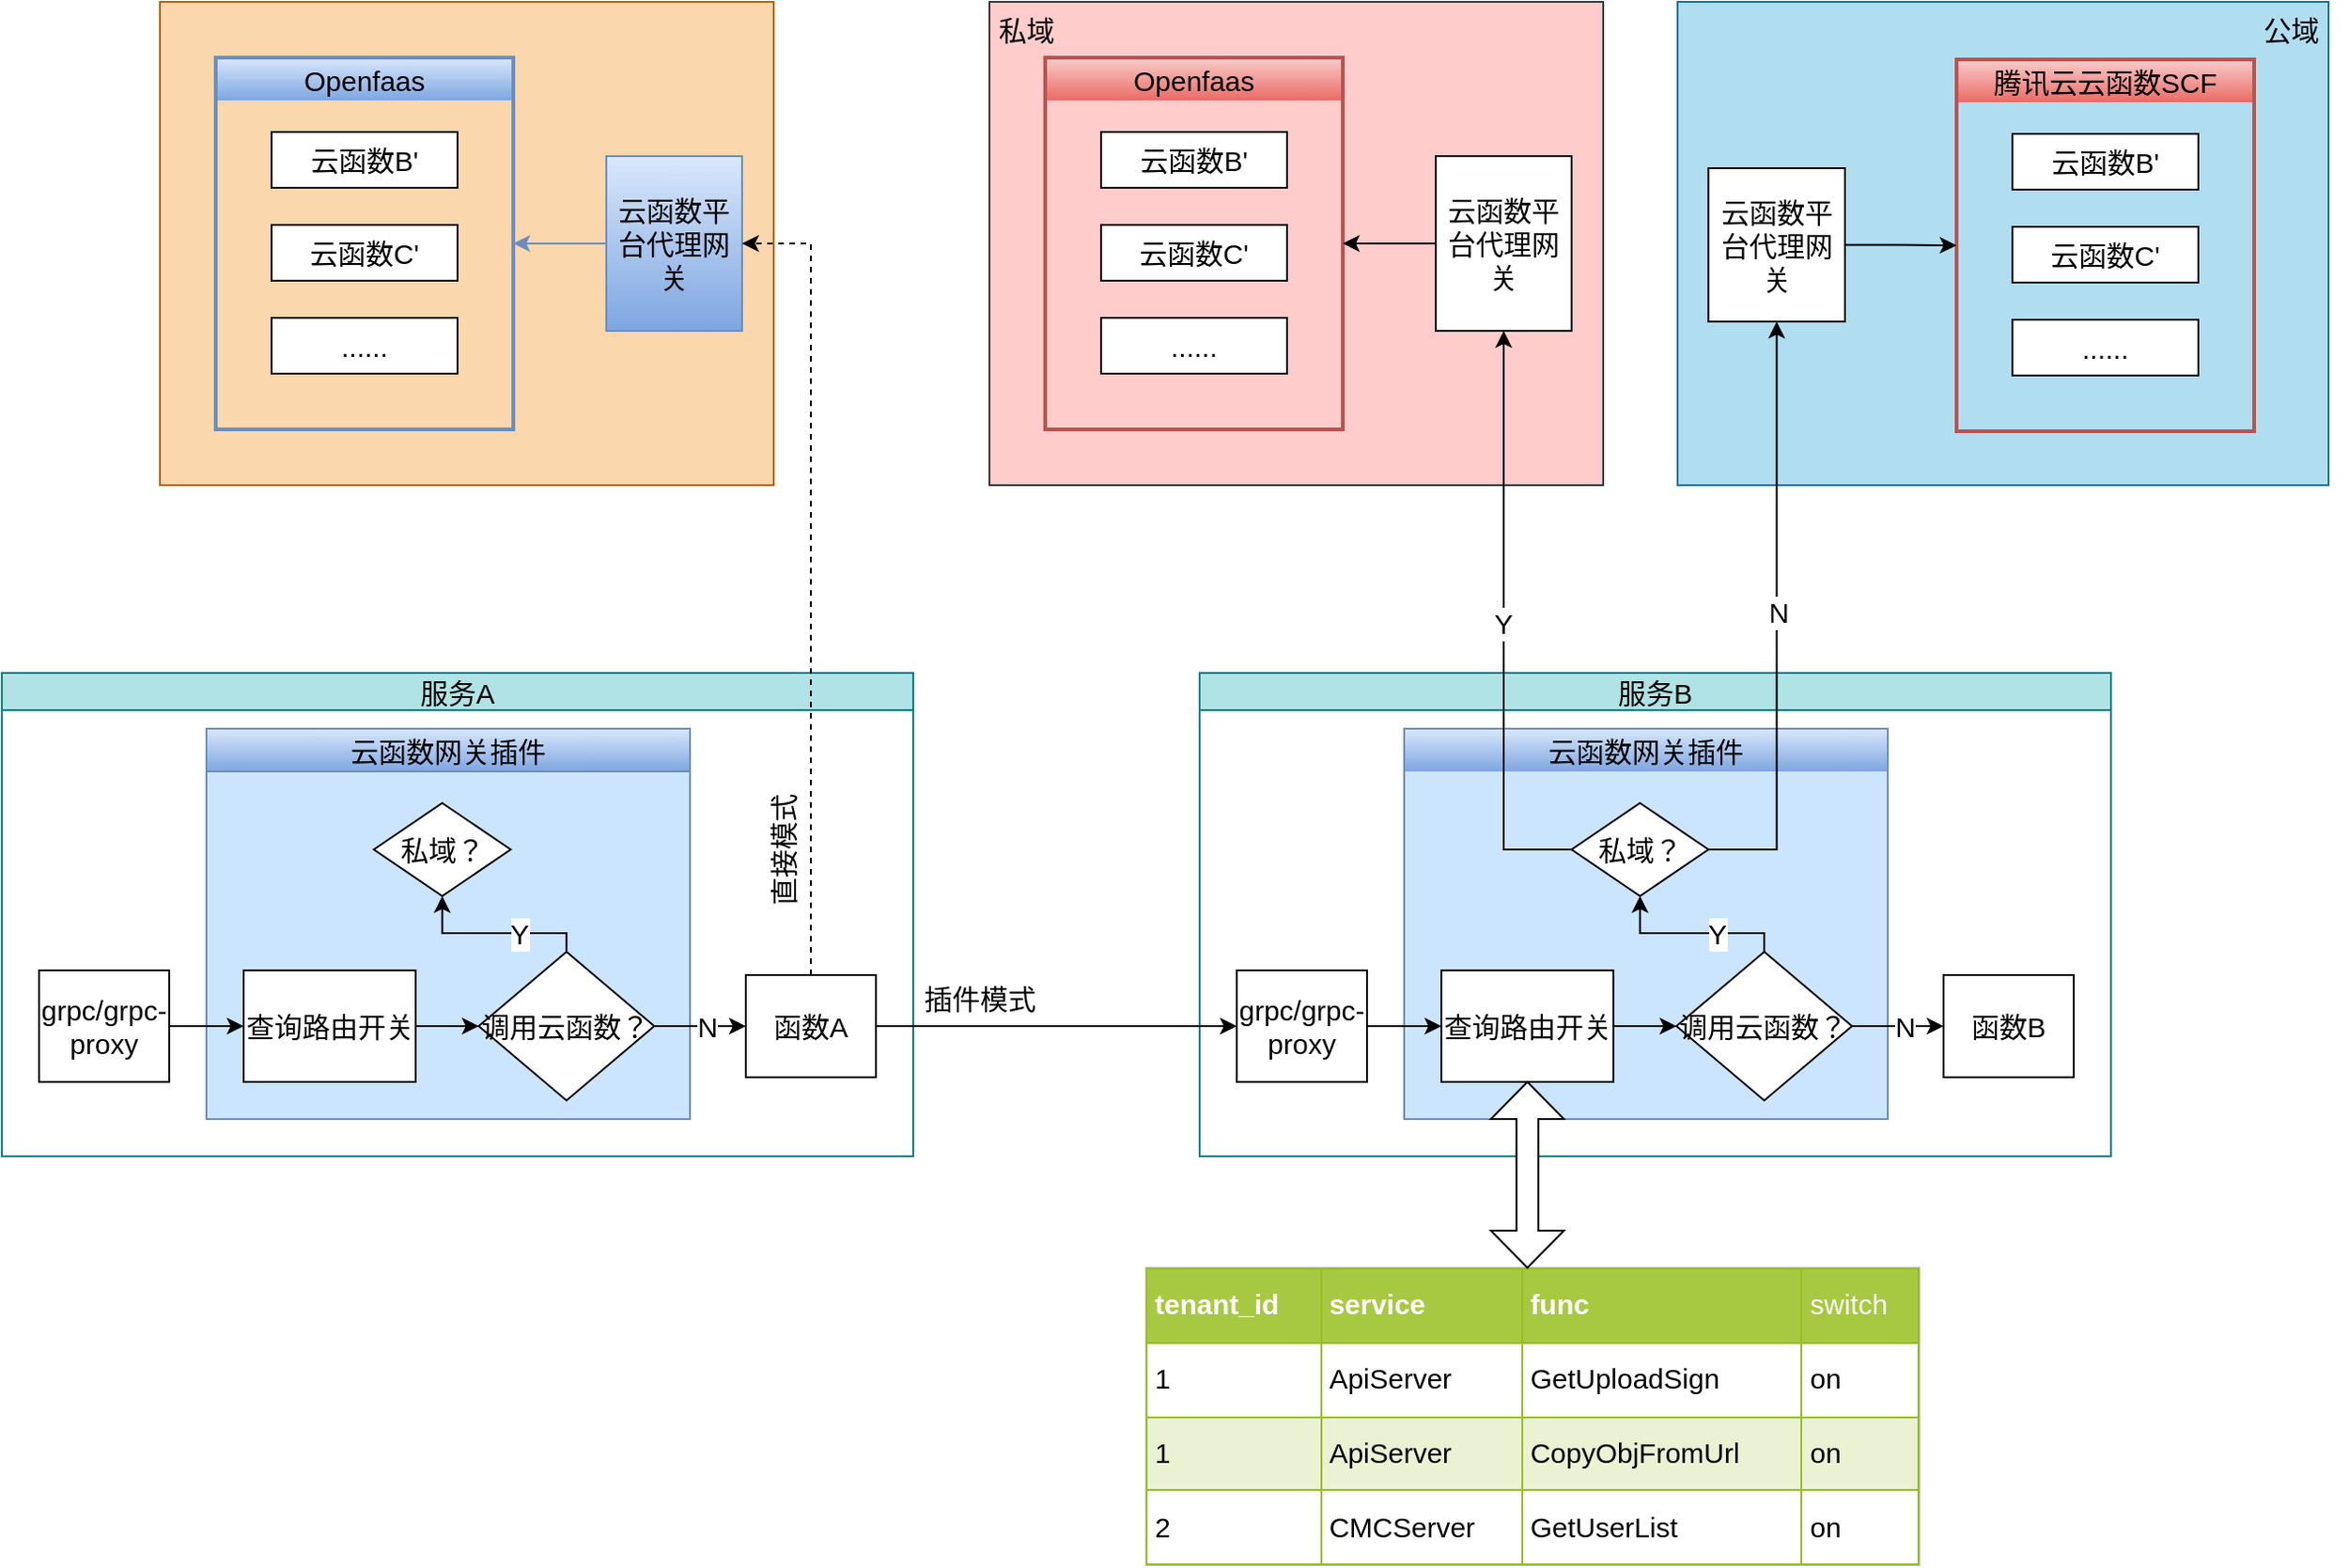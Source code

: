<mxfile version="16.6.5" type="github" pages="5">
  <diagram id="5Kmb7W5pnlHNhv1GbmnW" name="Page-3">
    <mxGraphModel dx="2823" dy="2285" grid="1" gridSize="10" guides="1" tooltips="1" connect="1" arrows="1" fold="1" page="1" pageScale="1" pageWidth="827" pageHeight="1169" math="0" shadow="0">
      <root>
        <mxCell id="IFCaMPKQP4HP2tQFBtrL-0" />
        <mxCell id="IFCaMPKQP4HP2tQFBtrL-1" parent="IFCaMPKQP4HP2tQFBtrL-0" />
        <mxCell id="U0625dc-84SEc-x4zgt3-0" value="" style="rounded=0;whiteSpace=wrap;html=1;fontSize=15;fillColor=#ffcccc;strokeColor=#36393d;fontStyle=0;" vertex="1" parent="IFCaMPKQP4HP2tQFBtrL-1">
          <mxGeometry x="-139" y="-301" width="330" height="260" as="geometry" />
        </mxCell>
        <mxCell id="U0625dc-84SEc-x4zgt3-1" value="" style="rounded=0;whiteSpace=wrap;html=1;fontSize=15;fillColor=#b1ddf0;strokeColor=#10739e;fontStyle=0;shadow=0;" vertex="1" parent="IFCaMPKQP4HP2tQFBtrL-1">
          <mxGeometry x="231" y="-301" width="350" height="260" as="geometry" />
        </mxCell>
        <mxCell id="U0625dc-84SEc-x4zgt3-2" value="&lt;table border=&quot;1&quot; width=&quot;100%&quot; cellpadding=&quot;4&quot; style=&quot;width: 100%; height: 100%; border-collapse: collapse; font-size: 15px;&quot;&gt;&lt;tbody style=&quot;font-size: 15px;&quot;&gt;&lt;tr style=&quot;background-color: rgb(167, 201, 66); color: rgb(255, 255, 255); border: 1px solid rgb(152, 191, 33); font-size: 15px;&quot;&gt;&lt;th align=&quot;left&quot; style=&quot;font-size: 15px;&quot;&gt;tenant_id&lt;/th&gt;&lt;th align=&quot;left&quot; style=&quot;font-size: 15px;&quot;&gt;service&lt;/th&gt;&lt;th align=&quot;left&quot; style=&quot;font-size: 15px;&quot;&gt;func&lt;/th&gt;&lt;td style=&quot;font-size: 15px;&quot;&gt;&lt;span style=&quot;font-size: 15px;&quot;&gt;switch&lt;/span&gt;&lt;/td&gt;&lt;/tr&gt;&lt;tr style=&quot;border: 1px solid rgb(152, 191, 33); font-size: 15px;&quot;&gt;&lt;td style=&quot;font-size: 15px;&quot;&gt;1&lt;/td&gt;&lt;td style=&quot;font-size: 15px;&quot;&gt;ApiServer&lt;/td&gt;&lt;td style=&quot;font-size: 15px;&quot;&gt;GetUploadSign&lt;/td&gt;&lt;td style=&quot;font-size: 15px;&quot;&gt;on&lt;/td&gt;&lt;/tr&gt;&lt;tr style=&quot;background-color: rgb(234, 242, 211); border: 1px solid rgb(152, 191, 33); font-size: 15px;&quot;&gt;&lt;td style=&quot;font-size: 15px;&quot;&gt;1&lt;/td&gt;&lt;td style=&quot;font-size: 15px;&quot;&gt;ApiServer&lt;/td&gt;&lt;td style=&quot;font-size: 15px;&quot;&gt;CopyObjFromUrl&lt;/td&gt;&lt;td style=&quot;font-size: 15px;&quot;&gt;on&lt;/td&gt;&lt;/tr&gt;&lt;tr style=&quot;border: 1px solid rgb(152, 191, 33); font-size: 15px;&quot;&gt;&lt;td style=&quot;font-size: 15px;&quot;&gt;2&lt;/td&gt;&lt;td style=&quot;font-size: 15px;&quot;&gt;CMCServer&lt;/td&gt;&lt;td style=&quot;font-size: 15px;&quot;&gt;GetUserList&lt;/td&gt;&lt;td style=&quot;font-size: 15px;&quot;&gt;on&lt;/td&gt;&lt;/tr&gt;&lt;/tbody&gt;&lt;/table&gt;" style="text;html=1;strokeColor=#c0c0c0;fillColor=#ffffff;overflow=fill;rounded=0;fontSize=15;fontStyle=0" vertex="1" parent="IFCaMPKQP4HP2tQFBtrL-1">
          <mxGeometry x="-54.75" y="380" width="415.75" height="160" as="geometry" />
        </mxCell>
        <mxCell id="U0625dc-84SEc-x4zgt3-3" value="Openfaas" style="swimlane;fontSize=15;fontStyle=0;fillColor=#f8cecc;gradientColor=#ea6b66;strokeColor=#b85450;shadow=0;strokeWidth=2;swimlaneLine=0;" vertex="1" parent="IFCaMPKQP4HP2tQFBtrL-1">
          <mxGeometry x="-109" y="-271" width="160" height="200" as="geometry" />
        </mxCell>
        <mxCell id="U0625dc-84SEc-x4zgt3-4" value="云函数B&#39;" style="rounded=0;whiteSpace=wrap;html=1;fontSize=15;fontStyle=0" vertex="1" parent="U0625dc-84SEc-x4zgt3-3">
          <mxGeometry x="30" y="40" width="100" height="30" as="geometry" />
        </mxCell>
        <mxCell id="U0625dc-84SEc-x4zgt3-5" value="云函数C&#39;" style="rounded=0;whiteSpace=wrap;html=1;fontSize=15;fontStyle=0" vertex="1" parent="U0625dc-84SEc-x4zgt3-3">
          <mxGeometry x="30" y="90" width="100" height="30" as="geometry" />
        </mxCell>
        <mxCell id="U0625dc-84SEc-x4zgt3-6" value="......" style="rounded=0;whiteSpace=wrap;html=1;fontSize=15;fontStyle=0" vertex="1" parent="U0625dc-84SEc-x4zgt3-3">
          <mxGeometry x="30" y="140" width="100" height="30" as="geometry" />
        </mxCell>
        <mxCell id="U0625dc-84SEc-x4zgt3-7" style="edgeStyle=orthogonalEdgeStyle;rounded=0;orthogonalLoop=1;jettySize=auto;html=1;exitX=0;exitY=0.5;exitDx=0;exitDy=0;entryX=1;entryY=0.5;entryDx=0;entryDy=0;fontSize=15;fontStyle=0" edge="1" parent="IFCaMPKQP4HP2tQFBtrL-1" source="U0625dc-84SEc-x4zgt3-8" target="U0625dc-84SEc-x4zgt3-3">
          <mxGeometry relative="1" as="geometry" />
        </mxCell>
        <mxCell id="U0625dc-84SEc-x4zgt3-8" value="云函数平&lt;br&gt;台代理网&lt;br&gt;关" style="rounded=0;whiteSpace=wrap;html=1;fontSize=15;fontStyle=0" vertex="1" parent="IFCaMPKQP4HP2tQFBtrL-1">
          <mxGeometry x="101" y="-218" width="73" height="94" as="geometry" />
        </mxCell>
        <mxCell id="U0625dc-84SEc-x4zgt3-9" value="服务A" style="swimlane;startSize=20;horizontal=1;containerType=tree;fontSize=15;swimlaneFillColor=none;fontStyle=0;strokeColor=#0e8088;fillColor=#b0e3e6;" vertex="1" parent="IFCaMPKQP4HP2tQFBtrL-1">
          <mxGeometry x="-670" y="60" width="490" height="260" as="geometry" />
        </mxCell>
        <mxCell id="U0625dc-84SEc-x4zgt3-10" value="云函数网关插件" style="swimlane;fontSize=15;fontStyle=0;fillColor=#dae8fc;gradientColor=#7ea6e0;strokeColor=#6c8ebf;swimlaneFillColor=#CCE5FF;startSize=23;" vertex="1" parent="U0625dc-84SEc-x4zgt3-9">
          <mxGeometry x="110" y="30" width="260" height="210" as="geometry" />
        </mxCell>
        <mxCell id="U0625dc-84SEc-x4zgt3-11" style="edgeStyle=orthogonalEdgeStyle;rounded=0;orthogonalLoop=1;jettySize=auto;html=1;exitX=1;exitY=0.5;exitDx=0;exitDy=0;entryX=0;entryY=0.5;entryDx=0;entryDy=0;fontSize=15;fontStyle=0" edge="1" parent="U0625dc-84SEc-x4zgt3-10" source="U0625dc-84SEc-x4zgt3-12" target="U0625dc-84SEc-x4zgt3-15">
          <mxGeometry relative="1" as="geometry" />
        </mxCell>
        <mxCell id="U0625dc-84SEc-x4zgt3-12" value="查询路由开关" style="rounded=0;whiteSpace=wrap;html=1;fontSize=15;fontStyle=0" vertex="1" parent="U0625dc-84SEc-x4zgt3-10">
          <mxGeometry x="20" y="130" width="92.5" height="60" as="geometry" />
        </mxCell>
        <mxCell id="U0625dc-84SEc-x4zgt3-13" style="edgeStyle=orthogonalEdgeStyle;rounded=0;orthogonalLoop=1;jettySize=auto;html=1;exitX=0.5;exitY=0;exitDx=0;exitDy=0;entryX=0.5;entryY=1;entryDx=0;entryDy=0;fontSize=15;fontStyle=0" edge="1" parent="U0625dc-84SEc-x4zgt3-10" source="U0625dc-84SEc-x4zgt3-15" target="U0625dc-84SEc-x4zgt3-16">
          <mxGeometry relative="1" as="geometry">
            <Array as="points">
              <mxPoint x="194" y="110" />
              <mxPoint x="127" y="110" />
            </Array>
          </mxGeometry>
        </mxCell>
        <mxCell id="U0625dc-84SEc-x4zgt3-14" value="Y" style="edgeLabel;html=1;align=center;verticalAlign=middle;resizable=0;points=[];fontSize=15;fontStyle=0" vertex="1" connectable="0" parent="U0625dc-84SEc-x4zgt3-13">
          <mxGeometry x="-0.268" relative="1" as="geometry">
            <mxPoint as="offset" />
          </mxGeometry>
        </mxCell>
        <mxCell id="U0625dc-84SEc-x4zgt3-15" value="调用云函数？" style="rhombus;whiteSpace=wrap;html=1;fontSize=15;fontStyle=0" vertex="1" parent="U0625dc-84SEc-x4zgt3-10">
          <mxGeometry x="146.41" y="120" width="94.37" height="80" as="geometry" />
        </mxCell>
        <mxCell id="U0625dc-84SEc-x4zgt3-16" value="私域？" style="rhombus;whiteSpace=wrap;html=1;fontSize=15;fontStyle=0" vertex="1" parent="U0625dc-84SEc-x4zgt3-10">
          <mxGeometry x="90" y="40" width="73.59" height="50" as="geometry" />
        </mxCell>
        <mxCell id="U0625dc-84SEc-x4zgt3-17" style="edgeStyle=orthogonalEdgeStyle;rounded=0;orthogonalLoop=1;jettySize=auto;html=1;exitX=1;exitY=0.5;exitDx=0;exitDy=0;entryX=0;entryY=0.5;entryDx=0;entryDy=0;fontSize=15;fontStyle=0" edge="1" parent="U0625dc-84SEc-x4zgt3-9" source="U0625dc-84SEc-x4zgt3-18" target="U0625dc-84SEc-x4zgt3-12">
          <mxGeometry relative="1" as="geometry" />
        </mxCell>
        <mxCell id="U0625dc-84SEc-x4zgt3-18" value="grpc/grpc-proxy" style="rounded=0;whiteSpace=wrap;html=1;fontSize=15;fontStyle=0" vertex="1" parent="U0625dc-84SEc-x4zgt3-9">
          <mxGeometry x="20" y="160" width="70" height="60" as="geometry" />
        </mxCell>
        <mxCell id="U0625dc-84SEc-x4zgt3-19" value="函数A" style="rounded=0;whiteSpace=wrap;html=1;fontSize=15;fontStyle=0" vertex="1" parent="U0625dc-84SEc-x4zgt3-9">
          <mxGeometry x="400" y="162.5" width="70" height="55" as="geometry" />
        </mxCell>
        <mxCell id="U0625dc-84SEc-x4zgt3-20" style="edgeStyle=orthogonalEdgeStyle;rounded=0;orthogonalLoop=1;jettySize=auto;html=1;exitX=1;exitY=0.5;exitDx=0;exitDy=0;entryX=0;entryY=0.5;entryDx=0;entryDy=0;fontSize=15;fontStyle=0" edge="1" parent="U0625dc-84SEc-x4zgt3-9" source="U0625dc-84SEc-x4zgt3-15" target="U0625dc-84SEc-x4zgt3-19">
          <mxGeometry relative="1" as="geometry" />
        </mxCell>
        <mxCell id="U0625dc-84SEc-x4zgt3-21" value="N" style="edgeLabel;html=1;align=center;verticalAlign=middle;resizable=0;points=[];fontSize=15;fontStyle=0" vertex="1" connectable="0" parent="U0625dc-84SEc-x4zgt3-20">
          <mxGeometry x="0.128" relative="1" as="geometry">
            <mxPoint as="offset" />
          </mxGeometry>
        </mxCell>
        <mxCell id="U0625dc-84SEc-x4zgt3-59" value="直接模式" style="text;html=1;strokeColor=none;fillColor=none;align=center;verticalAlign=middle;whiteSpace=wrap;rounded=0;shadow=0;labelBorderColor=none;fontSize=15;fontColor=default;rotation=270;" vertex="1" parent="U0625dc-84SEc-x4zgt3-9">
          <mxGeometry x="380" y="80" width="80" height="30" as="geometry" />
        </mxCell>
        <mxCell id="U0625dc-84SEc-x4zgt3-22" value="服务B" style="swimlane;startSize=20;horizontal=1;containerType=tree;fontSize=15;fontStyle=0;fillColor=#b0e3e6;strokeColor=#0e8088;fontColor=default;labelBorderColor=none;shadow=0;" vertex="1" parent="IFCaMPKQP4HP2tQFBtrL-1">
          <mxGeometry x="-26" y="60" width="490" height="260" as="geometry" />
        </mxCell>
        <mxCell id="U0625dc-84SEc-x4zgt3-23" value="云函数网关插件" style="swimlane;fontSize=15;fontStyle=0;fillColor=#dae8fc;gradientColor=#7ea6e0;strokeColor=#6c8ebf;swimlaneFillColor=#CCE5FF;swimlaneLine=0;shadow=0;strokeWidth=1;" vertex="1" parent="U0625dc-84SEc-x4zgt3-22">
          <mxGeometry x="110" y="30" width="260" height="210" as="geometry" />
        </mxCell>
        <mxCell id="U0625dc-84SEc-x4zgt3-24" style="edgeStyle=orthogonalEdgeStyle;rounded=0;orthogonalLoop=1;jettySize=auto;html=1;exitX=1;exitY=0.5;exitDx=0;exitDy=0;entryX=0;entryY=0.5;entryDx=0;entryDy=0;fontSize=15;fontStyle=0" edge="1" parent="U0625dc-84SEc-x4zgt3-23" source="U0625dc-84SEc-x4zgt3-25" target="U0625dc-84SEc-x4zgt3-28">
          <mxGeometry relative="1" as="geometry" />
        </mxCell>
        <mxCell id="U0625dc-84SEc-x4zgt3-25" value="查询路由开关" style="rounded=0;whiteSpace=wrap;html=1;fontSize=15;fontStyle=0" vertex="1" parent="U0625dc-84SEc-x4zgt3-23">
          <mxGeometry x="20" y="130" width="92.5" height="60" as="geometry" />
        </mxCell>
        <mxCell id="U0625dc-84SEc-x4zgt3-26" style="edgeStyle=orthogonalEdgeStyle;rounded=0;orthogonalLoop=1;jettySize=auto;html=1;exitX=0.5;exitY=0;exitDx=0;exitDy=0;entryX=0.5;entryY=1;entryDx=0;entryDy=0;fontSize=15;fontStyle=0" edge="1" parent="U0625dc-84SEc-x4zgt3-23" source="U0625dc-84SEc-x4zgt3-28" target="U0625dc-84SEc-x4zgt3-29">
          <mxGeometry relative="1" as="geometry">
            <Array as="points">
              <mxPoint x="194" y="110" />
              <mxPoint x="127" y="110" />
            </Array>
          </mxGeometry>
        </mxCell>
        <mxCell id="U0625dc-84SEc-x4zgt3-27" value="Y" style="edgeLabel;html=1;align=center;verticalAlign=middle;resizable=0;points=[];fontSize=15;fontStyle=0" vertex="1" connectable="0" parent="U0625dc-84SEc-x4zgt3-26">
          <mxGeometry x="-0.268" relative="1" as="geometry">
            <mxPoint as="offset" />
          </mxGeometry>
        </mxCell>
        <mxCell id="U0625dc-84SEc-x4zgt3-28" value="调用云函数？" style="rhombus;whiteSpace=wrap;html=1;fontSize=15;fontStyle=0" vertex="1" parent="U0625dc-84SEc-x4zgt3-23">
          <mxGeometry x="146.41" y="120" width="94.37" height="80" as="geometry" />
        </mxCell>
        <mxCell id="U0625dc-84SEc-x4zgt3-29" value="私域？" style="rhombus;whiteSpace=wrap;html=1;fontSize=15;fontStyle=0" vertex="1" parent="U0625dc-84SEc-x4zgt3-23">
          <mxGeometry x="90" y="40" width="73.59" height="50" as="geometry" />
        </mxCell>
        <mxCell id="U0625dc-84SEc-x4zgt3-30" style="edgeStyle=orthogonalEdgeStyle;rounded=0;orthogonalLoop=1;jettySize=auto;html=1;exitX=1;exitY=0.5;exitDx=0;exitDy=0;entryX=0;entryY=0.5;entryDx=0;entryDy=0;fontSize=15;fontStyle=0" edge="1" parent="U0625dc-84SEc-x4zgt3-22" source="U0625dc-84SEc-x4zgt3-31" target="U0625dc-84SEc-x4zgt3-25">
          <mxGeometry relative="1" as="geometry" />
        </mxCell>
        <mxCell id="U0625dc-84SEc-x4zgt3-31" value="grpc/grpc-proxy" style="rounded=0;whiteSpace=wrap;html=1;fontSize=15;fontStyle=0" vertex="1" parent="U0625dc-84SEc-x4zgt3-22">
          <mxGeometry x="20" y="160" width="70" height="60" as="geometry" />
        </mxCell>
        <mxCell id="U0625dc-84SEc-x4zgt3-32" value="函数B" style="rounded=0;whiteSpace=wrap;html=1;fontSize=15;fontStyle=0" vertex="1" parent="U0625dc-84SEc-x4zgt3-22">
          <mxGeometry x="400" y="162.5" width="70" height="55" as="geometry" />
        </mxCell>
        <mxCell id="U0625dc-84SEc-x4zgt3-33" style="edgeStyle=orthogonalEdgeStyle;rounded=0;orthogonalLoop=1;jettySize=auto;html=1;exitX=1;exitY=0.5;exitDx=0;exitDy=0;entryX=0;entryY=0.5;entryDx=0;entryDy=0;fontSize=15;fontStyle=0" edge="1" parent="U0625dc-84SEc-x4zgt3-22" source="U0625dc-84SEc-x4zgt3-28" target="U0625dc-84SEc-x4zgt3-32">
          <mxGeometry relative="1" as="geometry" />
        </mxCell>
        <mxCell id="U0625dc-84SEc-x4zgt3-34" value="N" style="edgeLabel;html=1;align=center;verticalAlign=middle;resizable=0;points=[];fontSize=15;fontStyle=0" vertex="1" connectable="0" parent="U0625dc-84SEc-x4zgt3-33">
          <mxGeometry x="0.128" relative="1" as="geometry">
            <mxPoint as="offset" />
          </mxGeometry>
        </mxCell>
        <mxCell id="U0625dc-84SEc-x4zgt3-35" style="edgeStyle=orthogonalEdgeStyle;rounded=0;orthogonalLoop=1;jettySize=auto;html=1;exitX=0;exitY=0.5;exitDx=0;exitDy=0;fontSize=15;entryX=0.5;entryY=1;entryDx=0;entryDy=0;fontStyle=0" edge="1" parent="IFCaMPKQP4HP2tQFBtrL-1" source="U0625dc-84SEc-x4zgt3-29" target="U0625dc-84SEc-x4zgt3-8">
          <mxGeometry relative="1" as="geometry">
            <mxPoint x="151" y="-120" as="targetPoint" />
          </mxGeometry>
        </mxCell>
        <mxCell id="U0625dc-84SEc-x4zgt3-63" value="Y" style="edgeLabel;html=1;align=center;verticalAlign=middle;resizable=0;points=[];fontSize=15;fontColor=default;" vertex="1" connectable="0" parent="U0625dc-84SEc-x4zgt3-35">
          <mxGeometry x="0.008" y="1" relative="1" as="geometry">
            <mxPoint as="offset" />
          </mxGeometry>
        </mxCell>
        <mxCell id="U0625dc-84SEc-x4zgt3-36" value="腾讯云云函数SCF" style="swimlane;fontSize=15;fontStyle=0;fillColor=#f8cecc;gradientColor=#ea6b66;strokeColor=#b85450;strokeWidth=2;swimlaneLine=0;" vertex="1" parent="IFCaMPKQP4HP2tQFBtrL-1">
          <mxGeometry x="381" y="-270" width="160" height="200" as="geometry" />
        </mxCell>
        <mxCell id="U0625dc-84SEc-x4zgt3-37" value="云函数B&#39;" style="rounded=0;whiteSpace=wrap;html=1;fontSize=15;fontStyle=0" vertex="1" parent="U0625dc-84SEc-x4zgt3-36">
          <mxGeometry x="30" y="40" width="100" height="30" as="geometry" />
        </mxCell>
        <mxCell id="U0625dc-84SEc-x4zgt3-38" value="云函数C&#39;" style="rounded=0;whiteSpace=wrap;html=1;fontSize=15;fontStyle=0" vertex="1" parent="U0625dc-84SEc-x4zgt3-36">
          <mxGeometry x="30" y="90" width="100" height="30" as="geometry" />
        </mxCell>
        <mxCell id="U0625dc-84SEc-x4zgt3-39" value="......" style="rounded=0;whiteSpace=wrap;html=1;fontSize=15;fontStyle=0" vertex="1" parent="U0625dc-84SEc-x4zgt3-36">
          <mxGeometry x="30" y="140" width="100" height="30" as="geometry" />
        </mxCell>
        <mxCell id="U0625dc-84SEc-x4zgt3-40" style="edgeStyle=orthogonalEdgeStyle;rounded=0;orthogonalLoop=1;jettySize=auto;html=1;exitX=0.5;exitY=1;exitDx=0;exitDy=0;fontSize=15;fontStyle=0" edge="1" parent="IFCaMPKQP4HP2tQFBtrL-1">
          <mxGeometry relative="1" as="geometry">
            <mxPoint x="461" y="-100" as="sourcePoint" />
            <mxPoint x="461" y="-100" as="targetPoint" />
          </mxGeometry>
        </mxCell>
        <mxCell id="U0625dc-84SEc-x4zgt3-41" style="edgeStyle=orthogonalEdgeStyle;rounded=0;orthogonalLoop=1;jettySize=auto;html=1;exitX=1;exitY=0.5;exitDx=0;exitDy=0;entryX=0;entryY=0.5;entryDx=0;entryDy=0;fontSize=15;fontStyle=0" edge="1" parent="IFCaMPKQP4HP2tQFBtrL-1" source="U0625dc-84SEc-x4zgt3-42" target="U0625dc-84SEc-x4zgt3-36">
          <mxGeometry relative="1" as="geometry" />
        </mxCell>
        <mxCell id="U0625dc-84SEc-x4zgt3-42" value="云函数平&lt;br&gt;台代理网&lt;br&gt;关" style="rounded=0;whiteSpace=wrap;html=1;fontSize=15;fontStyle=0" vertex="1" parent="IFCaMPKQP4HP2tQFBtrL-1">
          <mxGeometry x="247.59" y="-211.5" width="73.41" height="82.5" as="geometry" />
        </mxCell>
        <mxCell id="U0625dc-84SEc-x4zgt3-43" style="edgeStyle=orthogonalEdgeStyle;rounded=0;orthogonalLoop=1;jettySize=auto;html=1;exitX=1;exitY=0.5;exitDx=0;exitDy=0;entryX=0.5;entryY=1;entryDx=0;entryDy=0;fontSize=15;fontStyle=0" edge="1" parent="IFCaMPKQP4HP2tQFBtrL-1" source="U0625dc-84SEc-x4zgt3-29" target="U0625dc-84SEc-x4zgt3-42">
          <mxGeometry relative="1" as="geometry" />
        </mxCell>
        <mxCell id="U0625dc-84SEc-x4zgt3-62" value="N" style="edgeLabel;html=1;align=center;verticalAlign=middle;resizable=0;points=[];fontSize=15;fontColor=default;" vertex="1" connectable="0" parent="U0625dc-84SEc-x4zgt3-43">
          <mxGeometry x="0.03" relative="1" as="geometry">
            <mxPoint as="offset" />
          </mxGeometry>
        </mxCell>
        <mxCell id="U0625dc-84SEc-x4zgt3-44" value="私域" style="text;html=1;strokeColor=none;fillColor=none;align=center;verticalAlign=middle;whiteSpace=wrap;rounded=0;fontSize=15;opacity=40;fontStyle=0" vertex="1" parent="IFCaMPKQP4HP2tQFBtrL-1">
          <mxGeometry x="-149" y="-301" width="60" height="30" as="geometry" />
        </mxCell>
        <mxCell id="U0625dc-84SEc-x4zgt3-45" value="公域" style="text;html=1;strokeColor=none;fillColor=none;align=center;verticalAlign=middle;whiteSpace=wrap;rounded=0;fontSize=15;opacity=40;fontStyle=0" vertex="1" parent="IFCaMPKQP4HP2tQFBtrL-1">
          <mxGeometry x="531" y="-301" width="60" height="30" as="geometry" />
        </mxCell>
        <mxCell id="U0625dc-84SEc-x4zgt3-47" value="" style="shape=doubleArrow;direction=south;whiteSpace=wrap;html=1;fontSize=15;fillColor=default;fontStyle=0" vertex="1" parent="IFCaMPKQP4HP2tQFBtrL-1">
          <mxGeometry x="130.63" y="280" width="39.25" height="100" as="geometry" />
        </mxCell>
        <mxCell id="U0625dc-84SEc-x4zgt3-48" value="" style="rounded=0;whiteSpace=wrap;html=1;fontSize=15;fontStyle=0;fillColor=#fad7ac;strokeColor=#b46504;" vertex="1" parent="IFCaMPKQP4HP2tQFBtrL-1">
          <mxGeometry x="-585" y="-301" width="330" height="260" as="geometry" />
        </mxCell>
        <mxCell id="U0625dc-84SEc-x4zgt3-49" value="Openfaas" style="swimlane;fontSize=15;fontStyle=0;fillColor=#dae8fc;gradientColor=#7ea6e0;strokeColor=#6c8ebf;shadow=0;strokeWidth=2;swimlaneLine=0;" vertex="1" parent="IFCaMPKQP4HP2tQFBtrL-1">
          <mxGeometry x="-555" y="-271" width="160" height="200" as="geometry" />
        </mxCell>
        <mxCell id="U0625dc-84SEc-x4zgt3-50" value="云函数B&#39;" style="rounded=0;whiteSpace=wrap;html=1;fontSize=15;fontStyle=0" vertex="1" parent="U0625dc-84SEc-x4zgt3-49">
          <mxGeometry x="30" y="40" width="100" height="30" as="geometry" />
        </mxCell>
        <mxCell id="U0625dc-84SEc-x4zgt3-51" value="云函数C&#39;" style="rounded=0;whiteSpace=wrap;html=1;fontSize=15;fontStyle=0" vertex="1" parent="U0625dc-84SEc-x4zgt3-49">
          <mxGeometry x="30" y="90" width="100" height="30" as="geometry" />
        </mxCell>
        <mxCell id="U0625dc-84SEc-x4zgt3-52" value="......" style="rounded=0;whiteSpace=wrap;html=1;fontSize=15;fontStyle=0" vertex="1" parent="U0625dc-84SEc-x4zgt3-49">
          <mxGeometry x="30" y="140" width="100" height="30" as="geometry" />
        </mxCell>
        <mxCell id="U0625dc-84SEc-x4zgt3-53" style="edgeStyle=orthogonalEdgeStyle;rounded=0;orthogonalLoop=1;jettySize=auto;html=1;exitX=0;exitY=0.5;exitDx=0;exitDy=0;entryX=1;entryY=0.5;entryDx=0;entryDy=0;fontSize=15;fontStyle=0;fillColor=#dae8fc;gradientColor=#7ea6e0;strokeColor=#6c8ebf;" edge="1" parent="IFCaMPKQP4HP2tQFBtrL-1" source="U0625dc-84SEc-x4zgt3-54" target="U0625dc-84SEc-x4zgt3-49">
          <mxGeometry relative="1" as="geometry" />
        </mxCell>
        <mxCell id="U0625dc-84SEc-x4zgt3-54" value="云函数平&lt;br&gt;台代理网&lt;br&gt;关" style="rounded=0;whiteSpace=wrap;html=1;fontSize=15;fontStyle=0;fillColor=#dae8fc;gradientColor=#7ea6e0;strokeColor=#6c8ebf;" vertex="1" parent="IFCaMPKQP4HP2tQFBtrL-1">
          <mxGeometry x="-345" y="-218" width="73" height="94" as="geometry" />
        </mxCell>
        <mxCell id="U0625dc-84SEc-x4zgt3-56" style="edgeStyle=orthogonalEdgeStyle;rounded=0;orthogonalLoop=1;jettySize=auto;html=1;exitX=0.5;exitY=0;exitDx=0;exitDy=0;entryX=1;entryY=0.5;entryDx=0;entryDy=0;fontSize=15;fontColor=default;dashed=1;" edge="1" parent="IFCaMPKQP4HP2tQFBtrL-1" source="U0625dc-84SEc-x4zgt3-19" target="U0625dc-84SEc-x4zgt3-54">
          <mxGeometry relative="1" as="geometry" />
        </mxCell>
        <mxCell id="U0625dc-84SEc-x4zgt3-58" style="edgeStyle=orthogonalEdgeStyle;rounded=0;orthogonalLoop=1;jettySize=auto;html=1;exitX=1;exitY=0.5;exitDx=0;exitDy=0;entryX=0;entryY=0.5;entryDx=0;entryDy=0;fontSize=15;fontColor=default;" edge="1" parent="IFCaMPKQP4HP2tQFBtrL-1" source="U0625dc-84SEc-x4zgt3-19" target="U0625dc-84SEc-x4zgt3-31">
          <mxGeometry relative="1" as="geometry" />
        </mxCell>
        <mxCell id="U0625dc-84SEc-x4zgt3-61" value="插件模式" style="text;html=1;strokeColor=none;fillColor=none;align=center;verticalAlign=middle;whiteSpace=wrap;rounded=0;shadow=0;labelBorderColor=none;fontSize=15;fontColor=default;" vertex="1" parent="IFCaMPKQP4HP2tQFBtrL-1">
          <mxGeometry x="-179" y="220" width="70" height="30" as="geometry" />
        </mxCell>
      </root>
    </mxGraphModel>
  </diagram>
  <diagram id="JWkSaCIBXw_BbC1OM_UT" name="Page-1">
    <mxGraphModel dx="2948" dy="2355" grid="1" gridSize="10" guides="1" tooltips="1" connect="1" arrows="1" fold="1" page="1" pageScale="1" pageWidth="827" pageHeight="1169" background="none" math="0" shadow="1">
      <root>
        <mxCell id="0" />
        <mxCell id="1" parent="0" />
        <mxCell id="8ChkczAc9QmY6yMEM5Gc-102" value="" style="rounded=0;whiteSpace=wrap;html=1;fontSize=15;fillColor=#ffcccc;strokeColor=#36393d;fontStyle=0;" vertex="1" parent="1">
          <mxGeometry x="-190" y="-301" width="330" height="260" as="geometry" />
        </mxCell>
        <mxCell id="8ChkczAc9QmY6yMEM5Gc-101" value="" style="rounded=0;whiteSpace=wrap;html=1;fontSize=15;fillColor=#b1ddf0;strokeColor=#10739e;fontStyle=0;shadow=0;" vertex="1" parent="1">
          <mxGeometry x="180" y="-301" width="350" height="260" as="geometry" />
        </mxCell>
        <mxCell id="iRXNjvUi3MBMvU93vo_h-6" value="&lt;table border=&quot;1&quot; width=&quot;100%&quot; cellpadding=&quot;4&quot; style=&quot;width: 100%; height: 100%; border-collapse: collapse; font-size: 15px;&quot;&gt;&lt;tbody style=&quot;font-size: 15px;&quot;&gt;&lt;tr style=&quot;background-color: rgb(167, 201, 66); color: rgb(255, 255, 255); border: 1px solid rgb(152, 191, 33); font-size: 15px;&quot;&gt;&lt;th align=&quot;left&quot; style=&quot;font-size: 15px;&quot;&gt;tenant_id&lt;/th&gt;&lt;th align=&quot;left&quot; style=&quot;font-size: 15px;&quot;&gt;service&lt;/th&gt;&lt;th align=&quot;left&quot; style=&quot;font-size: 15px;&quot;&gt;func&lt;/th&gt;&lt;td style=&quot;font-size: 15px;&quot;&gt;&lt;span style=&quot;font-size: 15px;&quot;&gt;switch&lt;/span&gt;&lt;/td&gt;&lt;/tr&gt;&lt;tr style=&quot;border: 1px solid rgb(152, 191, 33); font-size: 15px;&quot;&gt;&lt;td style=&quot;font-size: 15px;&quot;&gt;1&lt;/td&gt;&lt;td style=&quot;font-size: 15px;&quot;&gt;ApiServer&lt;/td&gt;&lt;td style=&quot;font-size: 15px;&quot;&gt;GetUploadSign&lt;/td&gt;&lt;td style=&quot;font-size: 15px;&quot;&gt;on&lt;/td&gt;&lt;/tr&gt;&lt;tr style=&quot;background-color: rgb(234, 242, 211); border: 1px solid rgb(152, 191, 33); font-size: 15px;&quot;&gt;&lt;td style=&quot;font-size: 15px;&quot;&gt;1&lt;/td&gt;&lt;td style=&quot;font-size: 15px;&quot;&gt;ApiServer&lt;/td&gt;&lt;td style=&quot;font-size: 15px;&quot;&gt;CopyObjFromUrl&lt;/td&gt;&lt;td style=&quot;font-size: 15px;&quot;&gt;on&lt;/td&gt;&lt;/tr&gt;&lt;tr style=&quot;border: 1px solid rgb(152, 191, 33); font-size: 15px;&quot;&gt;&lt;td style=&quot;font-size: 15px;&quot;&gt;2&lt;/td&gt;&lt;td style=&quot;font-size: 15px;&quot;&gt;CMCServer&lt;/td&gt;&lt;td style=&quot;font-size: 15px;&quot;&gt;GetUserList&lt;/td&gt;&lt;td style=&quot;font-size: 15px;&quot;&gt;on&lt;/td&gt;&lt;/tr&gt;&lt;/tbody&gt;&lt;/table&gt;" style="text;html=1;strokeColor=#c0c0c0;fillColor=#ffffff;overflow=fill;rounded=0;fontSize=15;fontStyle=0" parent="1" vertex="1">
          <mxGeometry x="-105.75" y="380" width="415.75" height="160" as="geometry" />
        </mxCell>
        <mxCell id="8ChkczAc9QmY6yMEM5Gc-16" value="Openfaas" style="swimlane;fontSize=15;fontStyle=0;fillColor=#f8cecc;gradientColor=#ea6b66;strokeColor=#b85450;shadow=0;strokeWidth=2;swimlaneLine=0;" vertex="1" parent="1">
          <mxGeometry x="-160" y="-271" width="160" height="200" as="geometry" />
        </mxCell>
        <mxCell id="8ChkczAc9QmY6yMEM5Gc-17" value="云函数B&#39;" style="rounded=0;whiteSpace=wrap;html=1;fontSize=15;fontStyle=0" vertex="1" parent="8ChkczAc9QmY6yMEM5Gc-16">
          <mxGeometry x="30" y="40" width="100" height="30" as="geometry" />
        </mxCell>
        <mxCell id="8ChkczAc9QmY6yMEM5Gc-18" value="云函数C&#39;" style="rounded=0;whiteSpace=wrap;html=1;fontSize=15;fontStyle=0" vertex="1" parent="8ChkczAc9QmY6yMEM5Gc-16">
          <mxGeometry x="30" y="90" width="100" height="30" as="geometry" />
        </mxCell>
        <mxCell id="8ChkczAc9QmY6yMEM5Gc-19" value="......" style="rounded=0;whiteSpace=wrap;html=1;fontSize=15;fontStyle=0" vertex="1" parent="8ChkczAc9QmY6yMEM5Gc-16">
          <mxGeometry x="30" y="140" width="100" height="30" as="geometry" />
        </mxCell>
        <mxCell id="8ChkczAc9QmY6yMEM5Gc-24" style="edgeStyle=orthogonalEdgeStyle;rounded=0;orthogonalLoop=1;jettySize=auto;html=1;exitX=0;exitY=0.5;exitDx=0;exitDy=0;entryX=1;entryY=0.5;entryDx=0;entryDy=0;fontSize=15;fontStyle=0" edge="1" parent="1" source="8ChkczAc9QmY6yMEM5Gc-22" target="8ChkczAc9QmY6yMEM5Gc-16">
          <mxGeometry relative="1" as="geometry" />
        </mxCell>
        <mxCell id="8ChkczAc9QmY6yMEM5Gc-22" value="云函数平&lt;br&gt;台代理网&lt;br&gt;关" style="rounded=0;whiteSpace=wrap;html=1;fontSize=15;fontStyle=0" vertex="1" parent="1">
          <mxGeometry x="50" y="-218" width="73" height="94" as="geometry" />
        </mxCell>
        <mxCell id="8ChkczAc9QmY6yMEM5Gc-57" value="服务A" style="swimlane;startSize=20;horizontal=1;containerType=tree;fontSize=15;swimlaneFillColor=none;fontStyle=0;strokeColor=#0e8088;fillColor=#b0e3e6;" vertex="1" parent="1">
          <mxGeometry x="-670" y="60" width="490" height="260" as="geometry" />
        </mxCell>
        <mxCell id="8ChkczAc9QmY6yMEM5Gc-60" value="NGES网关" style="swimlane;fontSize=15;fontStyle=0;fillColor=#dae8fc;gradientColor=#7ea6e0;strokeColor=#6c8ebf;swimlaneFillColor=#CCE5FF;" vertex="1" parent="8ChkczAc9QmY6yMEM5Gc-57">
          <mxGeometry x="110" y="30" width="260" height="210" as="geometry" />
        </mxCell>
        <mxCell id="8ChkczAc9QmY6yMEM5Gc-71" style="edgeStyle=orthogonalEdgeStyle;rounded=0;orthogonalLoop=1;jettySize=auto;html=1;exitX=1;exitY=0.5;exitDx=0;exitDy=0;entryX=0;entryY=0.5;entryDx=0;entryDy=0;fontSize=15;fontStyle=0" edge="1" parent="8ChkczAc9QmY6yMEM5Gc-60" source="8ChkczAc9QmY6yMEM5Gc-62" target="8ChkczAc9QmY6yMEM5Gc-65">
          <mxGeometry relative="1" as="geometry" />
        </mxCell>
        <mxCell id="8ChkczAc9QmY6yMEM5Gc-62" value="查询路由开关" style="rounded=0;whiteSpace=wrap;html=1;fontSize=15;fontStyle=0" vertex="1" parent="8ChkczAc9QmY6yMEM5Gc-60">
          <mxGeometry x="20" y="130" width="92.5" height="60" as="geometry" />
        </mxCell>
        <mxCell id="8ChkczAc9QmY6yMEM5Gc-74" style="edgeStyle=orthogonalEdgeStyle;rounded=0;orthogonalLoop=1;jettySize=auto;html=1;exitX=0.5;exitY=0;exitDx=0;exitDy=0;entryX=0.5;entryY=1;entryDx=0;entryDy=0;fontSize=15;fontStyle=0" edge="1" parent="8ChkczAc9QmY6yMEM5Gc-60" source="8ChkczAc9QmY6yMEM5Gc-65" target="8ChkczAc9QmY6yMEM5Gc-73">
          <mxGeometry relative="1" as="geometry">
            <Array as="points">
              <mxPoint x="194" y="110" />
              <mxPoint x="127" y="110" />
            </Array>
          </mxGeometry>
        </mxCell>
        <mxCell id="8ChkczAc9QmY6yMEM5Gc-76" value="Y" style="edgeLabel;html=1;align=center;verticalAlign=middle;resizable=0;points=[];fontSize=15;fontStyle=0" vertex="1" connectable="0" parent="8ChkczAc9QmY6yMEM5Gc-74">
          <mxGeometry x="-0.268" relative="1" as="geometry">
            <mxPoint as="offset" />
          </mxGeometry>
        </mxCell>
        <mxCell id="8ChkczAc9QmY6yMEM5Gc-65" value="调用云函数？" style="rhombus;whiteSpace=wrap;html=1;fontSize=15;fontStyle=0" vertex="1" parent="8ChkczAc9QmY6yMEM5Gc-60">
          <mxGeometry x="146.41" y="120" width="94.37" height="80" as="geometry" />
        </mxCell>
        <mxCell id="8ChkczAc9QmY6yMEM5Gc-73" value="私域？" style="rhombus;whiteSpace=wrap;html=1;fontSize=15;fontStyle=0" vertex="1" parent="8ChkczAc9QmY6yMEM5Gc-60">
          <mxGeometry x="90" y="40" width="73.59" height="50" as="geometry" />
        </mxCell>
        <mxCell id="8ChkczAc9QmY6yMEM5Gc-58" style="edgeStyle=orthogonalEdgeStyle;rounded=0;orthogonalLoop=1;jettySize=auto;html=1;exitX=1;exitY=0.5;exitDx=0;exitDy=0;entryX=0;entryY=0.5;entryDx=0;entryDy=0;fontSize=15;fontStyle=0" edge="1" parent="8ChkczAc9QmY6yMEM5Gc-57" source="8ChkczAc9QmY6yMEM5Gc-59" target="8ChkczAc9QmY6yMEM5Gc-62">
          <mxGeometry relative="1" as="geometry" />
        </mxCell>
        <mxCell id="8ChkczAc9QmY6yMEM5Gc-59" value="grpc/grpc-proxy" style="rounded=0;whiteSpace=wrap;html=1;fontSize=15;fontStyle=0" vertex="1" parent="8ChkczAc9QmY6yMEM5Gc-57">
          <mxGeometry x="20" y="160" width="70" height="60" as="geometry" />
        </mxCell>
        <mxCell id="8ChkczAc9QmY6yMEM5Gc-67" value="函数A" style="rounded=0;whiteSpace=wrap;html=1;fontSize=15;fontStyle=0" vertex="1" parent="8ChkczAc9QmY6yMEM5Gc-57">
          <mxGeometry x="400" y="162.5" width="70" height="55" as="geometry" />
        </mxCell>
        <mxCell id="8ChkczAc9QmY6yMEM5Gc-75" style="edgeStyle=orthogonalEdgeStyle;rounded=0;orthogonalLoop=1;jettySize=auto;html=1;exitX=1;exitY=0.5;exitDx=0;exitDy=0;entryX=0;entryY=0.5;entryDx=0;entryDy=0;fontSize=15;fontStyle=0" edge="1" parent="8ChkczAc9QmY6yMEM5Gc-57" source="8ChkczAc9QmY6yMEM5Gc-65" target="8ChkczAc9QmY6yMEM5Gc-67">
          <mxGeometry relative="1" as="geometry" />
        </mxCell>
        <mxCell id="8ChkczAc9QmY6yMEM5Gc-77" value="N" style="edgeLabel;html=1;align=center;verticalAlign=middle;resizable=0;points=[];fontSize=15;fontStyle=0" vertex="1" connectable="0" parent="8ChkczAc9QmY6yMEM5Gc-75">
          <mxGeometry x="0.128" relative="1" as="geometry">
            <mxPoint as="offset" />
          </mxGeometry>
        </mxCell>
        <mxCell id="8ChkczAc9QmY6yMEM5Gc-78" value="服务B" style="swimlane;startSize=20;horizontal=1;containerType=tree;fontSize=15;fontStyle=0;fillColor=#b0e3e6;strokeColor=#0e8088;fontColor=default;labelBorderColor=none;shadow=0;" vertex="1" parent="1">
          <mxGeometry x="-77" y="60" width="490" height="260" as="geometry" />
        </mxCell>
        <mxCell id="8ChkczAc9QmY6yMEM5Gc-81" value="NGES网关" style="swimlane;fontSize=15;fontStyle=0;fillColor=#dae8fc;gradientColor=#7ea6e0;strokeColor=#6c8ebf;swimlaneFillColor=#CCE5FF;swimlaneLine=0;shadow=0;strokeWidth=1;" vertex="1" parent="8ChkczAc9QmY6yMEM5Gc-78">
          <mxGeometry x="110" y="30" width="260" height="210" as="geometry" />
        </mxCell>
        <mxCell id="8ChkczAc9QmY6yMEM5Gc-82" style="edgeStyle=orthogonalEdgeStyle;rounded=0;orthogonalLoop=1;jettySize=auto;html=1;exitX=1;exitY=0.5;exitDx=0;exitDy=0;entryX=0;entryY=0.5;entryDx=0;entryDy=0;fontSize=15;fontStyle=0" edge="1" parent="8ChkczAc9QmY6yMEM5Gc-81" source="8ChkczAc9QmY6yMEM5Gc-83" target="8ChkczAc9QmY6yMEM5Gc-86">
          <mxGeometry relative="1" as="geometry" />
        </mxCell>
        <mxCell id="8ChkczAc9QmY6yMEM5Gc-83" value="查询路由开关" style="rounded=0;whiteSpace=wrap;html=1;fontSize=15;fontStyle=0" vertex="1" parent="8ChkczAc9QmY6yMEM5Gc-81">
          <mxGeometry x="20" y="130" width="92.5" height="60" as="geometry" />
        </mxCell>
        <mxCell id="8ChkczAc9QmY6yMEM5Gc-84" style="edgeStyle=orthogonalEdgeStyle;rounded=0;orthogonalLoop=1;jettySize=auto;html=1;exitX=0.5;exitY=0;exitDx=0;exitDy=0;entryX=0.5;entryY=1;entryDx=0;entryDy=0;fontSize=15;fontStyle=0" edge="1" parent="8ChkczAc9QmY6yMEM5Gc-81" source="8ChkczAc9QmY6yMEM5Gc-86" target="8ChkczAc9QmY6yMEM5Gc-87">
          <mxGeometry relative="1" as="geometry">
            <Array as="points">
              <mxPoint x="194" y="110" />
              <mxPoint x="127" y="110" />
            </Array>
          </mxGeometry>
        </mxCell>
        <mxCell id="8ChkczAc9QmY6yMEM5Gc-85" value="Y" style="edgeLabel;html=1;align=center;verticalAlign=middle;resizable=0;points=[];fontSize=15;fontStyle=0" vertex="1" connectable="0" parent="8ChkczAc9QmY6yMEM5Gc-84">
          <mxGeometry x="-0.268" relative="1" as="geometry">
            <mxPoint as="offset" />
          </mxGeometry>
        </mxCell>
        <mxCell id="8ChkczAc9QmY6yMEM5Gc-86" value="调用云函数？" style="rhombus;whiteSpace=wrap;html=1;fontSize=15;fontStyle=0" vertex="1" parent="8ChkczAc9QmY6yMEM5Gc-81">
          <mxGeometry x="146.41" y="120" width="94.37" height="80" as="geometry" />
        </mxCell>
        <mxCell id="8ChkczAc9QmY6yMEM5Gc-87" value="私域？" style="rhombus;whiteSpace=wrap;html=1;fontSize=15;fontStyle=0" vertex="1" parent="8ChkczAc9QmY6yMEM5Gc-81">
          <mxGeometry x="90" y="40" width="73.59" height="50" as="geometry" />
        </mxCell>
        <mxCell id="8ChkczAc9QmY6yMEM5Gc-79" style="edgeStyle=orthogonalEdgeStyle;rounded=0;orthogonalLoop=1;jettySize=auto;html=1;exitX=1;exitY=0.5;exitDx=0;exitDy=0;entryX=0;entryY=0.5;entryDx=0;entryDy=0;fontSize=15;fontStyle=0" edge="1" parent="8ChkczAc9QmY6yMEM5Gc-78" source="8ChkczAc9QmY6yMEM5Gc-80" target="8ChkczAc9QmY6yMEM5Gc-83">
          <mxGeometry relative="1" as="geometry" />
        </mxCell>
        <mxCell id="8ChkczAc9QmY6yMEM5Gc-80" value="grpc/grpc-proxy" style="rounded=0;whiteSpace=wrap;html=1;fontSize=15;fontStyle=0" vertex="1" parent="8ChkczAc9QmY6yMEM5Gc-78">
          <mxGeometry x="20" y="160" width="70" height="60" as="geometry" />
        </mxCell>
        <mxCell id="8ChkczAc9QmY6yMEM5Gc-88" value="函数B" style="rounded=0;whiteSpace=wrap;html=1;fontSize=15;fontStyle=0" vertex="1" parent="8ChkczAc9QmY6yMEM5Gc-78">
          <mxGeometry x="400" y="162.5" width="70" height="55" as="geometry" />
        </mxCell>
        <mxCell id="8ChkczAc9QmY6yMEM5Gc-89" style="edgeStyle=orthogonalEdgeStyle;rounded=0;orthogonalLoop=1;jettySize=auto;html=1;exitX=1;exitY=0.5;exitDx=0;exitDy=0;entryX=0;entryY=0.5;entryDx=0;entryDy=0;fontSize=15;fontStyle=0" edge="1" parent="8ChkczAc9QmY6yMEM5Gc-78" source="8ChkczAc9QmY6yMEM5Gc-86" target="8ChkczAc9QmY6yMEM5Gc-88">
          <mxGeometry relative="1" as="geometry" />
        </mxCell>
        <mxCell id="8ChkczAc9QmY6yMEM5Gc-90" value="N" style="edgeLabel;html=1;align=center;verticalAlign=middle;resizable=0;points=[];fontSize=15;fontStyle=0" vertex="1" connectable="0" parent="8ChkczAc9QmY6yMEM5Gc-89">
          <mxGeometry x="0.128" relative="1" as="geometry">
            <mxPoint as="offset" />
          </mxGeometry>
        </mxCell>
        <mxCell id="8ChkczAc9QmY6yMEM5Gc-91" style="edgeStyle=orthogonalEdgeStyle;rounded=0;orthogonalLoop=1;jettySize=auto;html=1;exitX=0;exitY=0.5;exitDx=0;exitDy=0;fontSize=15;entryX=0.5;entryY=1;entryDx=0;entryDy=0;fontStyle=0" edge="1" parent="1" source="8ChkczAc9QmY6yMEM5Gc-87" target="8ChkczAc9QmY6yMEM5Gc-22">
          <mxGeometry relative="1" as="geometry">
            <mxPoint x="100" y="-120" as="targetPoint" />
          </mxGeometry>
        </mxCell>
        <mxCell id="8ChkczAc9QmY6yMEM5Gc-92" value="腾讯云云函数SCF" style="swimlane;fontSize=15;fontStyle=0;fillColor=#f8cecc;gradientColor=#ea6b66;strokeColor=#b85450;strokeWidth=2;swimlaneLine=0;" vertex="1" parent="1">
          <mxGeometry x="330" y="-270" width="160" height="200" as="geometry" />
        </mxCell>
        <mxCell id="8ChkczAc9QmY6yMEM5Gc-93" value="云函数B&#39;" style="rounded=0;whiteSpace=wrap;html=1;fontSize=15;fontStyle=0" vertex="1" parent="8ChkczAc9QmY6yMEM5Gc-92">
          <mxGeometry x="30" y="40" width="100" height="30" as="geometry" />
        </mxCell>
        <mxCell id="8ChkczAc9QmY6yMEM5Gc-94" value="云函数C&#39;" style="rounded=0;whiteSpace=wrap;html=1;fontSize=15;fontStyle=0" vertex="1" parent="8ChkczAc9QmY6yMEM5Gc-92">
          <mxGeometry x="30" y="90" width="100" height="30" as="geometry" />
        </mxCell>
        <mxCell id="8ChkczAc9QmY6yMEM5Gc-95" value="......" style="rounded=0;whiteSpace=wrap;html=1;fontSize=15;fontStyle=0" vertex="1" parent="8ChkczAc9QmY6yMEM5Gc-92">
          <mxGeometry x="30" y="140" width="100" height="30" as="geometry" />
        </mxCell>
        <mxCell id="8ChkczAc9QmY6yMEM5Gc-96" style="edgeStyle=orthogonalEdgeStyle;rounded=0;orthogonalLoop=1;jettySize=auto;html=1;exitX=0.5;exitY=1;exitDx=0;exitDy=0;fontSize=15;fontStyle=0" edge="1" parent="1">
          <mxGeometry relative="1" as="geometry">
            <mxPoint x="410" y="-100" as="sourcePoint" />
            <mxPoint x="410" y="-100" as="targetPoint" />
          </mxGeometry>
        </mxCell>
        <mxCell id="8ChkczAc9QmY6yMEM5Gc-100" style="edgeStyle=orthogonalEdgeStyle;rounded=0;orthogonalLoop=1;jettySize=auto;html=1;exitX=1;exitY=0.5;exitDx=0;exitDy=0;entryX=0;entryY=0.5;entryDx=0;entryDy=0;fontSize=15;fontStyle=0" edge="1" parent="1" source="8ChkczAc9QmY6yMEM5Gc-98" target="8ChkczAc9QmY6yMEM5Gc-92">
          <mxGeometry relative="1" as="geometry" />
        </mxCell>
        <mxCell id="8ChkczAc9QmY6yMEM5Gc-98" value="云函数平&lt;br&gt;台代理网&lt;br&gt;关" style="rounded=0;whiteSpace=wrap;html=1;fontSize=15;fontStyle=0" vertex="1" parent="1">
          <mxGeometry x="196.59" y="-211.5" width="73.41" height="82.5" as="geometry" />
        </mxCell>
        <mxCell id="8ChkczAc9QmY6yMEM5Gc-99" style="edgeStyle=orthogonalEdgeStyle;rounded=0;orthogonalLoop=1;jettySize=auto;html=1;exitX=1;exitY=0.5;exitDx=0;exitDy=0;entryX=0.5;entryY=1;entryDx=0;entryDy=0;fontSize=15;fontStyle=0" edge="1" parent="1" source="8ChkczAc9QmY6yMEM5Gc-87" target="8ChkczAc9QmY6yMEM5Gc-98">
          <mxGeometry relative="1" as="geometry" />
        </mxCell>
        <mxCell id="8ChkczAc9QmY6yMEM5Gc-103" value="私域" style="text;html=1;strokeColor=none;fillColor=none;align=center;verticalAlign=middle;whiteSpace=wrap;rounded=0;fontSize=15;opacity=40;fontStyle=0" vertex="1" parent="1">
          <mxGeometry x="-200" y="-301" width="60" height="30" as="geometry" />
        </mxCell>
        <mxCell id="8ChkczAc9QmY6yMEM5Gc-104" value="公域" style="text;html=1;strokeColor=none;fillColor=none;align=center;verticalAlign=middle;whiteSpace=wrap;rounded=0;fontSize=15;opacity=40;fontStyle=0" vertex="1" parent="1">
          <mxGeometry x="480" y="-301" width="60" height="30" as="geometry" />
        </mxCell>
        <mxCell id="8ChkczAc9QmY6yMEM5Gc-106" style="edgeStyle=orthogonalEdgeStyle;rounded=0;orthogonalLoop=1;jettySize=auto;html=1;exitX=1;exitY=0.5;exitDx=0;exitDy=0;entryX=0;entryY=0.5;entryDx=0;entryDy=0;fontSize=15;fontStyle=0" edge="1" parent="1" source="8ChkczAc9QmY6yMEM5Gc-67" target="8ChkczAc9QmY6yMEM5Gc-80">
          <mxGeometry relative="1" as="geometry" />
        </mxCell>
        <mxCell id="8ChkczAc9QmY6yMEM5Gc-109" value="" style="shape=doubleArrow;direction=south;whiteSpace=wrap;html=1;fontSize=15;fillColor=default;fontStyle=0" vertex="1" parent="1">
          <mxGeometry x="79.63" y="280" width="39.25" height="100" as="geometry" />
        </mxCell>
      </root>
    </mxGraphModel>
  </diagram>
  <diagram id="FJGrIBFXIrZjQzSwKuci" name="Page-2">
    <mxGraphModel dx="2524" dy="2118" grid="1" gridSize="10" guides="1" tooltips="1" connect="1" arrows="1" fold="1" page="1" pageScale="1" pageWidth="827" pageHeight="1169" math="0" shadow="0">
      <root>
        <mxCell id="URROGnMtyPQ05QQZQxgK-0" />
        <mxCell id="URROGnMtyPQ05QQZQxgK-1" parent="URROGnMtyPQ05QQZQxgK-0" />
        <mxCell id="40BiTgnXR5nXwLaclg4I-0" value="腾讯云云函数SCF" style="swimlane;fillColor=#d5e8d4;strokeColor=#82b366;" parent="URROGnMtyPQ05QQZQxgK-1" vertex="1">
          <mxGeometry x="100" y="210" width="200" height="200" as="geometry" />
        </mxCell>
        <mxCell id="40BiTgnXR5nXwLaclg4I-1" value="云函数1" style="rounded=0;whiteSpace=wrap;html=1;fillColor=#d5e8d4;strokeColor=#82b366;" parent="40BiTgnXR5nXwLaclg4I-0" vertex="1">
          <mxGeometry x="10" y="60" width="80" height="40" as="geometry" />
        </mxCell>
        <mxCell id="40BiTgnXR5nXwLaclg4I-2" value="云函数2" style="rounded=0;whiteSpace=wrap;html=1;fillColor=#d5e8d4;strokeColor=#82b366;" parent="40BiTgnXR5nXwLaclg4I-0" vertex="1">
          <mxGeometry x="110" y="60" width="80" height="40" as="geometry" />
        </mxCell>
        <mxCell id="40BiTgnXR5nXwLaclg4I-3" value="云函数3" style="rounded=0;whiteSpace=wrap;html=1;fillColor=#d5e8d4;strokeColor=#82b366;" parent="40BiTgnXR5nXwLaclg4I-0" vertex="1">
          <mxGeometry x="10" y="120" width="80" height="40" as="geometry" />
        </mxCell>
        <mxCell id="40BiTgnXR5nXwLaclg4I-4" value="..." style="rounded=0;whiteSpace=wrap;html=1;fillColor=#d5e8d4;strokeColor=#82b366;" parent="40BiTgnXR5nXwLaclg4I-0" vertex="1">
          <mxGeometry x="110" y="120" width="80" height="40" as="geometry" />
        </mxCell>
        <mxCell id="40BiTgnXR5nXwLaclg4I-5" value="OpenFaas" style="swimlane;fillColor=#d5e8d4;strokeColor=#82b366;" parent="URROGnMtyPQ05QQZQxgK-1" vertex="1">
          <mxGeometry x="340" y="210" width="200" height="200" as="geometry" />
        </mxCell>
        <mxCell id="40BiTgnXR5nXwLaclg4I-6" value="云函数1" style="rounded=0;whiteSpace=wrap;html=1;fillColor=#d5e8d4;strokeColor=#82b366;" parent="40BiTgnXR5nXwLaclg4I-5" vertex="1">
          <mxGeometry x="10" y="60" width="80" height="40" as="geometry" />
        </mxCell>
        <mxCell id="40BiTgnXR5nXwLaclg4I-7" value="云函数2" style="rounded=0;whiteSpace=wrap;html=1;fillColor=#d5e8d4;strokeColor=#82b366;" parent="40BiTgnXR5nXwLaclg4I-5" vertex="1">
          <mxGeometry x="110" y="60" width="80" height="40" as="geometry" />
        </mxCell>
        <mxCell id="40BiTgnXR5nXwLaclg4I-8" value="云函数3" style="rounded=0;whiteSpace=wrap;html=1;fillColor=#d5e8d4;strokeColor=#82b366;" parent="40BiTgnXR5nXwLaclg4I-5" vertex="1">
          <mxGeometry x="10" y="120" width="80" height="40" as="geometry" />
        </mxCell>
        <mxCell id="40BiTgnXR5nXwLaclg4I-9" value="..." style="rounded=0;whiteSpace=wrap;html=1;fillColor=#d5e8d4;strokeColor=#82b366;" parent="40BiTgnXR5nXwLaclg4I-5" vertex="1">
          <mxGeometry x="110" y="120" width="80" height="40" as="geometry" />
        </mxCell>
        <mxCell id="40BiTgnXR5nXwLaclg4I-10" style="edgeStyle=orthogonalEdgeStyle;rounded=0;orthogonalLoop=1;jettySize=auto;html=1;exitX=0.5;exitY=1;exitDx=0;exitDy=0;entryX=0.5;entryY=0;entryDx=0;entryDy=0;" parent="URROGnMtyPQ05QQZQxgK-1" source="40BiTgnXR5nXwLaclg4I-13" target="40BiTgnXR5nXwLaclg4I-0" edge="1">
          <mxGeometry relative="1" as="geometry" />
        </mxCell>
        <mxCell id="40BiTgnXR5nXwLaclg4I-11" style="edgeStyle=orthogonalEdgeStyle;rounded=0;orthogonalLoop=1;jettySize=auto;html=1;exitX=0.5;exitY=1;exitDx=0;exitDy=0;" parent="URROGnMtyPQ05QQZQxgK-1" source="40BiTgnXR5nXwLaclg4I-13" target="40BiTgnXR5nXwLaclg4I-5" edge="1">
          <mxGeometry relative="1" as="geometry" />
        </mxCell>
        <mxCell id="40BiTgnXR5nXwLaclg4I-12" value="根据云函数类型转发" style="edgeLabel;html=1;align=center;verticalAlign=middle;resizable=0;points=[];" parent="40BiTgnXR5nXwLaclg4I-11" vertex="1" connectable="0">
          <mxGeometry x="-0.777" y="-1" relative="1" as="geometry">
            <mxPoint x="56" as="offset" />
          </mxGeometry>
        </mxCell>
        <mxCell id="40BiTgnXR5nXwLaclg4I-13" value="云函数网关" style="rounded=0;whiteSpace=wrap;html=1;fillColor=#d5e8d4;strokeColor=#82b366;" parent="URROGnMtyPQ05QQZQxgK-1" vertex="1">
          <mxGeometry x="220" y="50" width="210" height="60" as="geometry" />
        </mxCell>
        <mxCell id="40BiTgnXR5nXwLaclg4I-14" style="edgeStyle=orthogonalEdgeStyle;rounded=0;orthogonalLoop=1;jettySize=auto;html=1;exitX=0.5;exitY=1;exitDx=0;exitDy=0;entryX=0.5;entryY=0;entryDx=0;entryDy=0;" parent="URROGnMtyPQ05QQZQxgK-1" source="40BiTgnXR5nXwLaclg4I-16" target="40BiTgnXR5nXwLaclg4I-13" edge="1">
          <mxGeometry relative="1" as="geometry" />
        </mxCell>
        <mxCell id="40BiTgnXR5nXwLaclg4I-15" value="根据租户+接口配置转发" style="edgeLabel;html=1;align=center;verticalAlign=middle;resizable=0;points=[];" parent="40BiTgnXR5nXwLaclg4I-14" vertex="1" connectable="0">
          <mxGeometry x="-0.2" relative="1" as="geometry">
            <mxPoint x="65" y="6" as="offset" />
          </mxGeometry>
        </mxCell>
        <mxCell id="40BiTgnXR5nXwLaclg4I-16" value="NGES网关" style="rounded=0;whiteSpace=wrap;html=1;fillColor=#dae8fc;strokeColor=#6c8ebf;" parent="URROGnMtyPQ05QQZQxgK-1" vertex="1">
          <mxGeometry x="220" y="-70" width="210" height="60" as="geometry" />
        </mxCell>
        <mxCell id="40BiTgnXR5nXwLaclg4I-17" style="edgeStyle=orthogonalEdgeStyle;rounded=0;orthogonalLoop=1;jettySize=auto;html=1;exitX=0.5;exitY=0.5;exitDx=0;exitDy=0;exitPerimeter=0;" parent="URROGnMtyPQ05QQZQxgK-1" source="40BiTgnXR5nXwLaclg4I-19" target="40BiTgnXR5nXwLaclg4I-16" edge="1">
          <mxGeometry relative="1" as="geometry" />
        </mxCell>
        <mxCell id="40BiTgnXR5nXwLaclg4I-18" value="" style="edgeStyle=orthogonalEdgeStyle;rounded=0;orthogonalLoop=1;jettySize=auto;html=1;" parent="URROGnMtyPQ05QQZQxgK-1" source="40BiTgnXR5nXwLaclg4I-19" target="40BiTgnXR5nXwLaclg4I-16" edge="1">
          <mxGeometry relative="1" as="geometry" />
        </mxCell>
        <mxCell id="40BiTgnXR5nXwLaclg4I-19" value="用户" style="shape=umlActor;verticalLabelPosition=bottom;verticalAlign=top;html=1;outlineConnect=0;" parent="URROGnMtyPQ05QQZQxgK-1" vertex="1">
          <mxGeometry x="310" y="-200" width="30" height="60" as="geometry" />
        </mxCell>
        <mxCell id="40BiTgnXR5nXwLaclg4I-20" value="" style="endArrow=none;dashed=1;html=1;" parent="URROGnMtyPQ05QQZQxgK-1" edge="1">
          <mxGeometry width="50" height="50" relative="1" as="geometry">
            <mxPoint x="60" y="430" as="sourcePoint" />
            <mxPoint x="60" y="-220" as="targetPoint" />
          </mxGeometry>
        </mxCell>
        <mxCell id="40BiTgnXR5nXwLaclg4I-21" style="edgeStyle=orthogonalEdgeStyle;rounded=0;orthogonalLoop=1;jettySize=auto;html=1;exitX=0.5;exitY=1;exitDx=0;exitDy=0;" parent="URROGnMtyPQ05QQZQxgK-1" source="40BiTgnXR5nXwLaclg4I-23" target="40BiTgnXR5nXwLaclg4I-33" edge="1">
          <mxGeometry relative="1" as="geometry" />
        </mxCell>
        <mxCell id="40BiTgnXR5nXwLaclg4I-22" value="代码拉取、提交和部署" style="edgeLabel;html=1;align=center;verticalAlign=middle;resizable=0;points=[];" parent="40BiTgnXR5nXwLaclg4I-21" vertex="1" connectable="0">
          <mxGeometry x="-0.778" y="1" relative="1" as="geometry">
            <mxPoint x="73" as="offset" />
          </mxGeometry>
        </mxCell>
        <mxCell id="40BiTgnXR5nXwLaclg4I-23" value="faas-cli" style="rounded=0;whiteSpace=wrap;html=1;fillColor=#d5e8d4;strokeColor=#82b366;" parent="URROGnMtyPQ05QQZQxgK-1" vertex="1">
          <mxGeometry x="-260" y="-60" width="130" height="60" as="geometry" />
        </mxCell>
        <mxCell id="40BiTgnXR5nXwLaclg4I-24" style="edgeStyle=orthogonalEdgeStyle;rounded=0;orthogonalLoop=1;jettySize=auto;html=1;exitX=0.5;exitY=1;exitDx=0;exitDy=0;entryX=0.5;entryY=0;entryDx=0;entryDy=0;" parent="URROGnMtyPQ05QQZQxgK-1" source="40BiTgnXR5nXwLaclg4I-25" target="40BiTgnXR5nXwLaclg4I-33" edge="1">
          <mxGeometry relative="1" as="geometry" />
        </mxCell>
        <mxCell id="40BiTgnXR5nXwLaclg4I-25" value="vscode插件" style="rounded=0;whiteSpace=wrap;html=1;fillColor=#d5e8d4;strokeColor=#82b366;" parent="URROGnMtyPQ05QQZQxgK-1" vertex="1">
          <mxGeometry x="-110" y="-60" width="130" height="60" as="geometry" />
        </mxCell>
        <mxCell id="40BiTgnXR5nXwLaclg4I-26" style="edgeStyle=orthogonalEdgeStyle;rounded=0;orthogonalLoop=1;jettySize=auto;html=1;exitX=0.5;exitY=0.5;exitDx=0;exitDy=0;exitPerimeter=0;" parent="URROGnMtyPQ05QQZQxgK-1" source="40BiTgnXR5nXwLaclg4I-28" target="40BiTgnXR5nXwLaclg4I-25" edge="1">
          <mxGeometry relative="1" as="geometry" />
        </mxCell>
        <mxCell id="40BiTgnXR5nXwLaclg4I-27" style="edgeStyle=orthogonalEdgeStyle;rounded=0;orthogonalLoop=1;jettySize=auto;html=1;exitX=0.5;exitY=0.5;exitDx=0;exitDy=0;exitPerimeter=0;entryX=0.5;entryY=0;entryDx=0;entryDy=0;" parent="URROGnMtyPQ05QQZQxgK-1" source="40BiTgnXR5nXwLaclg4I-28" target="40BiTgnXR5nXwLaclg4I-23" edge="1">
          <mxGeometry relative="1" as="geometry" />
        </mxCell>
        <mxCell id="40BiTgnXR5nXwLaclg4I-28" value="开发者" style="shape=umlActor;verticalLabelPosition=bottom;verticalAlign=top;html=1;outlineConnect=0;" parent="URROGnMtyPQ05QQZQxgK-1" vertex="1">
          <mxGeometry x="-136" y="-180" width="30" height="60" as="geometry" />
        </mxCell>
        <mxCell id="40BiTgnXR5nXwLaclg4I-29" style="edgeStyle=orthogonalEdgeStyle;rounded=0;orthogonalLoop=1;jettySize=auto;html=1;exitX=0.5;exitY=1;exitDx=0;exitDy=0;" parent="URROGnMtyPQ05QQZQxgK-1" source="40BiTgnXR5nXwLaclg4I-33" target="40BiTgnXR5nXwLaclg4I-38" edge="1">
          <mxGeometry relative="1" as="geometry" />
        </mxCell>
        <mxCell id="40BiTgnXR5nXwLaclg4I-30" value="代码版本管理" style="edgeLabel;html=1;align=center;verticalAlign=middle;resizable=0;points=[];" parent="40BiTgnXR5nXwLaclg4I-29" vertex="1" connectable="0">
          <mxGeometry x="0.708" y="2" relative="1" as="geometry">
            <mxPoint x="-47" as="offset" />
          </mxGeometry>
        </mxCell>
        <mxCell id="40BiTgnXR5nXwLaclg4I-31" style="edgeStyle=orthogonalEdgeStyle;rounded=0;orthogonalLoop=1;jettySize=auto;html=1;exitX=0.5;exitY=1;exitDx=0;exitDy=0;" parent="URROGnMtyPQ05QQZQxgK-1" source="40BiTgnXR5nXwLaclg4I-33" target="40BiTgnXR5nXwLaclg4I-42" edge="1">
          <mxGeometry relative="1" as="geometry" />
        </mxCell>
        <mxCell id="40BiTgnXR5nXwLaclg4I-32" style="edgeStyle=orthogonalEdgeStyle;rounded=0;orthogonalLoop=1;jettySize=auto;html=1;exitX=0.5;exitY=1;exitDx=0;exitDy=0;entryX=0.5;entryY=0;entryDx=0;entryDy=0;" parent="URROGnMtyPQ05QQZQxgK-1" source="40BiTgnXR5nXwLaclg4I-33" target="40BiTgnXR5nXwLaclg4I-49" edge="1">
          <mxGeometry relative="1" as="geometry" />
        </mxCell>
        <mxCell id="40BiTgnXR5nXwLaclg4I-33" value="管理端" style="rounded=0;whiteSpace=wrap;html=1;fillColor=#d5e8d4;strokeColor=#82b366;" parent="URROGnMtyPQ05QQZQxgK-1" vertex="1">
          <mxGeometry x="-226" y="70" width="210" height="60" as="geometry" />
        </mxCell>
        <mxCell id="40BiTgnXR5nXwLaclg4I-34" style="edgeStyle=orthogonalEdgeStyle;rounded=0;orthogonalLoop=1;jettySize=auto;html=1;exitX=0.5;exitY=0.5;exitDx=0;exitDy=0;exitPerimeter=0;entryX=0;entryY=0.5;entryDx=0;entryDy=0;" parent="URROGnMtyPQ05QQZQxgK-1" source="40BiTgnXR5nXwLaclg4I-35" target="40BiTgnXR5nXwLaclg4I-33" edge="1">
          <mxGeometry relative="1" as="geometry" />
        </mxCell>
        <mxCell id="40BiTgnXR5nXwLaclg4I-35" value="管理员" style="shape=umlActor;verticalLabelPosition=bottom;verticalAlign=top;html=1;outlineConnect=0;" parent="URROGnMtyPQ05QQZQxgK-1" vertex="1">
          <mxGeometry x="-390" y="70" width="30" height="60" as="geometry" />
        </mxCell>
        <mxCell id="40BiTgnXR5nXwLaclg4I-36" style="edgeStyle=orthogonalEdgeStyle;rounded=0;orthogonalLoop=1;jettySize=auto;html=1;exitX=0.5;exitY=1;exitDx=0;exitDy=0;entryX=0.5;entryY=0;entryDx=0;entryDy=0;entryPerimeter=0;" parent="URROGnMtyPQ05QQZQxgK-1" source="40BiTgnXR5nXwLaclg4I-38" target="40BiTgnXR5nXwLaclg4I-39" edge="1">
          <mxGeometry relative="1" as="geometry" />
        </mxCell>
        <mxCell id="40BiTgnXR5nXwLaclg4I-37" value="代码备份、扫描" style="edgeLabel;html=1;align=center;verticalAlign=middle;resizable=0;points=[];" parent="40BiTgnXR5nXwLaclg4I-36" vertex="1" connectable="0">
          <mxGeometry x="0.167" relative="1" as="geometry">
            <mxPoint x="-51" as="offset" />
          </mxGeometry>
        </mxCell>
        <mxCell id="40BiTgnXR5nXwLaclg4I-38" value="七彩石" style="rounded=0;whiteSpace=wrap;html=1;" parent="URROGnMtyPQ05QQZQxgK-1" vertex="1">
          <mxGeometry x="-260" y="200" width="130" height="60" as="geometry" />
        </mxCell>
        <mxCell id="40BiTgnXR5nXwLaclg4I-39" value="工蜂" style="verticalLabelPosition=bottom;html=1;verticalAlign=top;align=center;strokeColor=none;fillColor=#00BEF2;shape=mxgraph.azure.git_repository;" parent="URROGnMtyPQ05QQZQxgK-1" vertex="1">
          <mxGeometry x="-220" y="320" width="50" height="50" as="geometry" />
        </mxCell>
        <mxCell id="40BiTgnXR5nXwLaclg4I-40" style="edgeStyle=orthogonalEdgeStyle;rounded=0;orthogonalLoop=1;jettySize=auto;html=1;exitX=0.5;exitY=1;exitDx=0;exitDy=0;entryX=0.5;entryY=1;entryDx=0;entryDy=0;" parent="URROGnMtyPQ05QQZQxgK-1" source="40BiTgnXR5nXwLaclg4I-42" target="40BiTgnXR5nXwLaclg4I-0" edge="1">
          <mxGeometry relative="1" as="geometry" />
        </mxCell>
        <mxCell id="40BiTgnXR5nXwLaclg4I-41" style="edgeStyle=orthogonalEdgeStyle;rounded=0;orthogonalLoop=1;jettySize=auto;html=1;exitX=0.5;exitY=1;exitDx=0;exitDy=0;entryX=0.5;entryY=1;entryDx=0;entryDy=0;" parent="URROGnMtyPQ05QQZQxgK-1" source="40BiTgnXR5nXwLaclg4I-42" target="40BiTgnXR5nXwLaclg4I-5" edge="1">
          <mxGeometry relative="1" as="geometry" />
        </mxCell>
        <mxCell id="40BiTgnXR5nXwLaclg4I-42" value="CODING" style="rounded=0;whiteSpace=wrap;html=1;" parent="URROGnMtyPQ05QQZQxgK-1" vertex="1">
          <mxGeometry x="-110" y="200" width="130" height="60" as="geometry" />
        </mxCell>
        <mxCell id="40BiTgnXR5nXwLaclg4I-43" value="" style="rounded=0;whiteSpace=wrap;html=1;fillColor=#dae8fc;strokeColor=#6c8ebf;" parent="URROGnMtyPQ05QQZQxgK-1" vertex="1">
          <mxGeometry x="-430" y="380" width="50" height="20" as="geometry" />
        </mxCell>
        <mxCell id="40BiTgnXR5nXwLaclg4I-44" value="NGES模块" style="edgeLabel;html=1;align=left;verticalAlign=middle;resizable=0;points=[];" parent="URROGnMtyPQ05QQZQxgK-1" vertex="1" connectable="0">
          <mxGeometry x="-370" y="390" as="geometry" />
        </mxCell>
        <mxCell id="40BiTgnXR5nXwLaclg4I-45" value="" style="rounded=0;whiteSpace=wrap;html=1;fillColor=#d5e8d4;strokeColor=#82b366;" parent="URROGnMtyPQ05QQZQxgK-1" vertex="1">
          <mxGeometry x="-430" y="350" width="50" height="20" as="geometry" />
        </mxCell>
        <mxCell id="40BiTgnXR5nXwLaclg4I-46" value="重楼云函数模块" style="edgeLabel;html=1;align=left;verticalAlign=middle;resizable=0;points=[];" parent="URROGnMtyPQ05QQZQxgK-1" vertex="1" connectable="0">
          <mxGeometry x="-370" y="360" as="geometry" />
        </mxCell>
        <mxCell id="40BiTgnXR5nXwLaclg4I-47" value="" style="rounded=0;whiteSpace=wrap;html=1;" parent="URROGnMtyPQ05QQZQxgK-1" vertex="1">
          <mxGeometry x="-430" y="410" width="50" height="20" as="geometry" />
        </mxCell>
        <mxCell id="40BiTgnXR5nXwLaclg4I-48" value="外部系统" style="edgeLabel;html=1;align=left;verticalAlign=middle;resizable=0;points=[];" parent="URROGnMtyPQ05QQZQxgK-1" vertex="1" connectable="0">
          <mxGeometry x="-370" y="420" as="geometry" />
        </mxCell>
        <mxCell id="40BiTgnXR5nXwLaclg4I-49" value="盘古权限系统" style="rounded=0;whiteSpace=wrap;html=1;" parent="URROGnMtyPQ05QQZQxgK-1" vertex="1">
          <mxGeometry x="-410" y="200" width="130" height="60" as="geometry" />
        </mxCell>
        <mxCell id="40BiTgnXR5nXwLaclg4I-50" value="权限控制" style="edgeLabel;html=1;align=center;verticalAlign=middle;resizable=0;points=[];" parent="URROGnMtyPQ05QQZQxgK-1" vertex="1" connectable="0">
          <mxGeometry x="-375" y="180" as="geometry" />
        </mxCell>
      </root>
    </mxGraphModel>
  </diagram>
  <diagram id="XcGJm9aLgPQVTY-j5eRt" name="Page-4">
    <mxGraphModel dx="1697" dy="949" grid="1" gridSize="10" guides="1" tooltips="1" connect="1" arrows="1" fold="1" page="1" pageScale="1" pageWidth="827" pageHeight="1169" math="0" shadow="0">
      <root>
        <mxCell id="rZD4fmsf1Dfpm78xH9wD-0" />
        <mxCell id="rZD4fmsf1Dfpm78xH9wD-1" parent="rZD4fmsf1Dfpm78xH9wD-0" />
        <mxCell id="rZD4fmsf1Dfpm78xH9wD-6" style="edgeStyle=orthogonalEdgeStyle;rounded=0;orthogonalLoop=1;jettySize=auto;html=1;exitX=0.5;exitY=1;exitDx=0;exitDy=0;entryX=0.5;entryY=0;entryDx=0;entryDy=0;fontSize=15;fontColor=default;shadow=0;sketch=1;fillColor=#b1ddf0;strokeColor=#10739e;opacity=70;strokeWidth=1;" edge="1" parent="rZD4fmsf1Dfpm78xH9wD-1" source="rZD4fmsf1Dfpm78xH9wD-2" target="rZD4fmsf1Dfpm78xH9wD-5">
          <mxGeometry relative="1" as="geometry" />
        </mxCell>
        <mxCell id="rZD4fmsf1Dfpm78xH9wD-2" value="docker,k3s,openfaas组件安装" style="rounded=0;whiteSpace=wrap;html=1;shadow=0;labelBorderColor=none;fontSize=15;strokeWidth=1;sketch=1;fillColor=#b1ddf0;strokeColor=#10739e;opacity=70;" vertex="1" parent="rZD4fmsf1Dfpm78xH9wD-1">
          <mxGeometry x="245" y="190" width="150" height="70" as="geometry" />
        </mxCell>
        <mxCell id="rZD4fmsf1Dfpm78xH9wD-9" style="edgeStyle=orthogonalEdgeStyle;rounded=0;orthogonalLoop=1;jettySize=auto;html=1;exitX=0.5;exitY=1;exitDx=0;exitDy=0;entryX=0.5;entryY=0;entryDx=0;entryDy=0;fontSize=15;fontColor=default;shadow=0;sketch=1;fillColor=#b1ddf0;strokeColor=#10739e;opacity=70;strokeWidth=1;" edge="1" parent="rZD4fmsf1Dfpm78xH9wD-1" source="rZD4fmsf1Dfpm78xH9wD-4" target="rZD4fmsf1Dfpm78xH9wD-8">
          <mxGeometry relative="1" as="geometry" />
        </mxCell>
        <mxCell id="rZD4fmsf1Dfpm78xH9wD-4" value="部署云函数网关服务" style="rounded=0;whiteSpace=wrap;html=1;shadow=0;labelBorderColor=none;fontSize=15;strokeWidth=1;sketch=1;fillColor=#b1ddf0;strokeColor=#10739e;opacity=70;" vertex="1" parent="rZD4fmsf1Dfpm78xH9wD-1">
          <mxGeometry x="247.5" y="420" width="145" height="70" as="geometry" />
        </mxCell>
        <mxCell id="rZD4fmsf1Dfpm78xH9wD-7" style="edgeStyle=orthogonalEdgeStyle;rounded=0;orthogonalLoop=1;jettySize=auto;html=1;exitX=0.5;exitY=1;exitDx=0;exitDy=0;fontSize=15;fontColor=default;shadow=0;sketch=1;fillColor=#b1ddf0;strokeColor=#10739e;opacity=70;strokeWidth=1;" edge="1" parent="rZD4fmsf1Dfpm78xH9wD-1" source="rZD4fmsf1Dfpm78xH9wD-5" target="rZD4fmsf1Dfpm78xH9wD-4">
          <mxGeometry relative="1" as="geometry" />
        </mxCell>
        <mxCell id="rZD4fmsf1Dfpm78xH9wD-5" value="迁移云函数数据库" style="rounded=0;whiteSpace=wrap;html=1;shadow=0;labelBorderColor=none;fontSize=15;strokeWidth=1;sketch=1;fillColor=#b1ddf0;strokeColor=#10739e;opacity=70;" vertex="1" parent="rZD4fmsf1Dfpm78xH9wD-1">
          <mxGeometry x="260" y="310" width="120" height="60" as="geometry" />
        </mxCell>
        <mxCell id="rZD4fmsf1Dfpm78xH9wD-11" style="edgeStyle=orthogonalEdgeStyle;rounded=0;orthogonalLoop=1;jettySize=auto;html=1;exitX=0.5;exitY=1;exitDx=0;exitDy=0;entryX=0.5;entryY=0;entryDx=0;entryDy=0;fontSize=15;fontColor=default;shadow=0;sketch=1;fillColor=#b1ddf0;strokeColor=#10739e;opacity=70;strokeWidth=1;" edge="1" parent="rZD4fmsf1Dfpm78xH9wD-1" source="rZD4fmsf1Dfpm78xH9wD-8" target="rZD4fmsf1Dfpm78xH9wD-10">
          <mxGeometry relative="1" as="geometry" />
        </mxCell>
        <mxCell id="rZD4fmsf1Dfpm78xH9wD-8" value="部署业务服务" style="rounded=0;whiteSpace=wrap;html=1;shadow=0;labelBorderColor=none;fontSize=15;strokeWidth=1;sketch=1;fillColor=#b1ddf0;strokeColor=#10739e;opacity=70;" vertex="1" parent="rZD4fmsf1Dfpm78xH9wD-1">
          <mxGeometry x="260" y="540" width="120" height="60" as="geometry" />
        </mxCell>
        <mxCell id="rZD4fmsf1Dfpm78xH9wD-10" value="修改转发配置开关，流量切到私域" style="rounded=0;whiteSpace=wrap;html=1;shadow=0;labelBorderColor=none;fontSize=15;strokeWidth=1;sketch=1;fillColor=#b1ddf0;strokeColor=#10739e;opacity=70;" vertex="1" parent="rZD4fmsf1Dfpm78xH9wD-1">
          <mxGeometry x="250" y="640" width="140" height="60" as="geometry" />
        </mxCell>
      </root>
    </mxGraphModel>
  </diagram>
  <diagram id="p47nkBfZN0Shy5mdTkik" name="Page-5">
    <mxGraphModel dx="1170" dy="654" grid="1" gridSize="10" guides="1" tooltips="1" connect="1" arrows="1" fold="1" page="1" pageScale="1" pageWidth="827" pageHeight="1169" math="0" shadow="0">
      <root>
        <mxCell id="lYn5I4Bmg545soS-uupr-0" />
        <mxCell id="lYn5I4Bmg545soS-uupr-1" parent="lYn5I4Bmg545soS-uupr-0" />
        <mxCell id="lYn5I4Bmg545soS-uupr-2" value="部署到dev" style="rounded=0;whiteSpace=wrap;html=1;shadow=0;labelBorderColor=none;fontSize=15;fontColor=default;strokeColor=default;strokeWidth=1;fillColor=default;gradientColor=none;opacity=70;" vertex="1" parent="lYn5I4Bmg545soS-uupr-1">
          <mxGeometry x="50" y="770" width="120" height="60" as="geometry" />
        </mxCell>
        <mxCell id="lYn5I4Bmg545soS-uupr-6" style="edgeStyle=orthogonalEdgeStyle;rounded=0;sketch=1;orthogonalLoop=1;jettySize=auto;html=1;exitX=0.5;exitY=1;exitDx=0;exitDy=0;entryX=0;entryY=0.5;entryDx=0;entryDy=0;shadow=0;fontSize=15;fontColor=default;strokeWidth=1;opacity=70;" edge="1" parent="lYn5I4Bmg545soS-uupr-1" source="lYn5I4Bmg545soS-uupr-4" target="lYn5I4Bmg545soS-uupr-2">
          <mxGeometry relative="1" as="geometry" />
        </mxCell>
        <mxCell id="lYn5I4Bmg545soS-uupr-4" value="web端" style="rounded=1;whiteSpace=wrap;html=1;shadow=0;labelBorderColor=none;fontSize=15;fontColor=default;strokeColor=default;strokeWidth=1;fillColor=default;gradientColor=none;opacity=70;" vertex="1" parent="lYn5I4Bmg545soS-uupr-1">
          <mxGeometry x="20" y="680" width="120" height="60" as="geometry" />
        </mxCell>
        <mxCell id="lYn5I4Bmg545soS-uupr-5" value="工具集" style="rounded=1;whiteSpace=wrap;html=1;shadow=0;labelBorderColor=none;fontSize=15;fontColor=default;strokeColor=default;strokeWidth=1;fillColor=default;gradientColor=none;opacity=70;" vertex="1" parent="lYn5I4Bmg545soS-uupr-1">
          <mxGeometry x="10" y="850" width="120" height="60" as="geometry" />
        </mxCell>
        <mxCell id="lYn5I4Bmg545soS-uupr-8" value="Dev" style="html=1;shadow=0;dashed=0;align=center;verticalAlign=middle;shape=mxgraph.arrows2.arrow;dy=0;dx=30;notch=30;labelBorderColor=none;fontSize=15;fontColor=default;strokeColor=default;strokeWidth=1;fillColor=default;gradientColor=none;opacity=70;" vertex="1" parent="lYn5I4Bmg545soS-uupr-1">
          <mxGeometry x="210" y="400" width="100" height="60" as="geometry" />
        </mxCell>
        <mxCell id="lYn5I4Bmg545soS-uupr-9" value="Test" style="html=1;shadow=0;dashed=0;align=center;verticalAlign=middle;shape=mxgraph.arrows2.arrow;dy=0;dx=30;notch=30;labelBorderColor=none;fontSize=15;fontColor=default;strokeColor=default;strokeWidth=1;fillColor=default;gradientColor=none;opacity=70;" vertex="1" parent="lYn5I4Bmg545soS-uupr-1">
          <mxGeometry x="300" y="400" width="100" height="60" as="geometry" />
        </mxCell>
        <mxCell id="lYn5I4Bmg545soS-uupr-10" value="Pre" style="html=1;shadow=0;dashed=0;align=center;verticalAlign=middle;shape=mxgraph.arrows2.arrow;dy=0;dx=30;notch=30;labelBorderColor=none;fontSize=15;fontColor=default;strokeColor=default;strokeWidth=1;fillColor=default;gradientColor=none;opacity=70;" vertex="1" parent="lYn5I4Bmg545soS-uupr-1">
          <mxGeometry x="390" y="400" width="100" height="60" as="geometry" />
        </mxCell>
        <mxCell id="lYn5I4Bmg545soS-uupr-11" value="Prod" style="html=1;shadow=0;dashed=0;align=center;verticalAlign=middle;shape=mxgraph.arrows2.arrow;dy=0;dx=30;notch=30;labelBorderColor=none;fontSize=15;fontColor=default;strokeColor=default;strokeWidth=1;fillColor=default;gradientColor=none;opacity=70;" vertex="1" parent="lYn5I4Bmg545soS-uupr-1">
          <mxGeometry x="480" y="400" width="100" height="60" as="geometry" />
        </mxCell>
        <mxCell id="lYn5I4Bmg545soS-uupr-12" value="云函数1 v2.0" style="rounded=0;whiteSpace=wrap;html=1;shadow=0;labelBorderColor=none;fontSize=15;fontColor=default;strokeColor=default;strokeWidth=1;fillColor=default;gradientColor=none;opacity=70;" vertex="1" parent="lYn5I4Bmg545soS-uupr-1">
          <mxGeometry x="40" y="400" width="120" height="60" as="geometry" />
        </mxCell>
        <mxCell id="lYn5I4Bmg545soS-uupr-14" value="Dev" style="html=1;shadow=0;dashed=0;align=center;verticalAlign=middle;shape=mxgraph.arrows2.arrow;dy=0;dx=30;notch=30;labelBorderColor=none;fontSize=15;fontColor=default;strokeColor=default;strokeWidth=1;fillColor=default;gradientColor=none;opacity=70;" vertex="1" parent="lYn5I4Bmg545soS-uupr-1">
          <mxGeometry x="210" y="480" width="100" height="60" as="geometry" />
        </mxCell>
        <mxCell id="lYn5I4Bmg545soS-uupr-15" value="Test" style="html=1;shadow=0;dashed=0;align=center;verticalAlign=middle;shape=mxgraph.arrows2.arrow;dy=0;dx=30;notch=30;labelBorderColor=none;fontSize=15;fontColor=default;strokeColor=default;strokeWidth=1;fillColor=default;gradientColor=none;opacity=70;" vertex="1" parent="lYn5I4Bmg545soS-uupr-1">
          <mxGeometry x="300" y="480" width="100" height="60" as="geometry" />
        </mxCell>
        <mxCell id="lYn5I4Bmg545soS-uupr-16" value="Pre" style="html=1;shadow=0;dashed=0;align=center;verticalAlign=middle;shape=mxgraph.arrows2.arrow;dy=0;dx=30;notch=30;labelBorderColor=none;fontSize=15;fontColor=default;strokeColor=default;strokeWidth=1;fillColor=default;gradientColor=none;opacity=70;" vertex="1" parent="lYn5I4Bmg545soS-uupr-1">
          <mxGeometry x="390" y="480" width="100" height="60" as="geometry" />
        </mxCell>
        <mxCell id="lYn5I4Bmg545soS-uupr-17" value="Prod" style="html=1;shadow=0;dashed=0;align=center;verticalAlign=middle;shape=mxgraph.arrows2.arrow;dy=0;dx=30;notch=30;labelBorderColor=none;fontSize=15;fontColor=default;strokeColor=default;strokeWidth=1;fillColor=default;gradientColor=none;opacity=70;" vertex="1" parent="lYn5I4Bmg545soS-uupr-1">
          <mxGeometry x="480" y="480" width="100" height="60" as="geometry" />
        </mxCell>
        <mxCell id="lYn5I4Bmg545soS-uupr-18" value="云函数2" style="rounded=0;whiteSpace=wrap;html=1;shadow=0;labelBorderColor=none;fontSize=15;fontColor=default;strokeColor=default;strokeWidth=1;fillColor=default;gradientColor=none;opacity=70;" vertex="1" parent="lYn5I4Bmg545soS-uupr-1">
          <mxGeometry x="40" y="480" width="120" height="60" as="geometry" />
        </mxCell>
        <mxCell id="lYn5I4Bmg545soS-uupr-32" value="" style="shape=table;startSize=0;container=1;collapsible=0;childLayout=tableLayout;shadow=0;labelBorderColor=none;fontSize=15;fontColor=default;strokeColor=default;strokeWidth=1;fillColor=default;gradientColor=none;opacity=70;" vertex="1" parent="lYn5I4Bmg545soS-uupr-1">
          <mxGeometry x="280" y="660" width="300" height="160" as="geometry" />
        </mxCell>
        <mxCell id="lYn5I4Bmg545soS-uupr-33" value="" style="shape=tableRow;horizontal=0;startSize=0;swimlaneHead=0;swimlaneBody=0;top=0;left=0;bottom=0;right=0;collapsible=0;dropTarget=0;fillColor=none;points=[[0,0.5],[1,0.5]];portConstraint=eastwest;shadow=0;labelBorderColor=none;fontSize=15;fontColor=default;strokeColor=default;strokeWidth=1;opacity=70;" vertex="1" parent="lYn5I4Bmg545soS-uupr-32">
          <mxGeometry width="300" height="40" as="geometry" />
        </mxCell>
        <mxCell id="lYn5I4Bmg545soS-uupr-34" value="" style="shape=partialRectangle;html=1;whiteSpace=wrap;connectable=0;overflow=hidden;fillColor=none;top=0;left=0;bottom=0;right=0;pointerEvents=1;shadow=0;labelBorderColor=none;fontSize=15;fontColor=default;strokeColor=default;strokeWidth=1;opacity=70;" vertex="1" parent="lYn5I4Bmg545soS-uupr-33">
          <mxGeometry width="60" height="40" as="geometry">
            <mxRectangle width="60" height="40" as="alternateBounds" />
          </mxGeometry>
        </mxCell>
        <mxCell id="lYn5I4Bmg545soS-uupr-35" value="Dev" style="shape=partialRectangle;html=1;whiteSpace=wrap;connectable=0;overflow=hidden;fillColor=none;top=0;left=0;bottom=0;right=0;pointerEvents=1;shadow=0;labelBorderColor=none;fontSize=15;fontColor=default;strokeColor=default;strokeWidth=1;opacity=70;" vertex="1" parent="lYn5I4Bmg545soS-uupr-33">
          <mxGeometry x="60" width="60" height="40" as="geometry">
            <mxRectangle width="60" height="40" as="alternateBounds" />
          </mxGeometry>
        </mxCell>
        <mxCell id="lYn5I4Bmg545soS-uupr-36" value="Test" style="shape=partialRectangle;html=1;whiteSpace=wrap;connectable=0;overflow=hidden;fillColor=none;top=0;left=0;bottom=0;right=0;pointerEvents=1;shadow=0;labelBorderColor=none;fontSize=15;fontColor=default;strokeColor=default;strokeWidth=1;opacity=70;" vertex="1" parent="lYn5I4Bmg545soS-uupr-33">
          <mxGeometry x="120" width="60" height="40" as="geometry">
            <mxRectangle width="60" height="40" as="alternateBounds" />
          </mxGeometry>
        </mxCell>
        <mxCell id="lYn5I4Bmg545soS-uupr-37" value="Pre" style="shape=partialRectangle;html=1;whiteSpace=wrap;connectable=0;overflow=hidden;fillColor=none;top=0;left=0;bottom=0;right=0;pointerEvents=1;shadow=0;labelBorderColor=none;fontSize=15;fontColor=default;strokeColor=default;strokeWidth=1;opacity=70;" vertex="1" parent="lYn5I4Bmg545soS-uupr-33">
          <mxGeometry x="180" width="60" height="40" as="geometry">
            <mxRectangle width="60" height="40" as="alternateBounds" />
          </mxGeometry>
        </mxCell>
        <mxCell id="lYn5I4Bmg545soS-uupr-38" value="Prod" style="shape=partialRectangle;html=1;whiteSpace=wrap;connectable=0;overflow=hidden;fillColor=none;top=0;left=0;bottom=0;right=0;pointerEvents=1;shadow=0;labelBorderColor=none;fontSize=15;fontColor=default;strokeColor=default;strokeWidth=1;opacity=70;" vertex="1" parent="lYn5I4Bmg545soS-uupr-33">
          <mxGeometry x="240" width="60" height="40" as="geometry">
            <mxRectangle width="60" height="40" as="alternateBounds" />
          </mxGeometry>
        </mxCell>
        <mxCell id="lYn5I4Bmg545soS-uupr-39" value="" style="shape=tableRow;horizontal=0;startSize=0;swimlaneHead=0;swimlaneBody=0;top=0;left=0;bottom=0;right=0;collapsible=0;dropTarget=0;fillColor=none;points=[[0,0.5],[1,0.5]];portConstraint=eastwest;shadow=0;labelBorderColor=none;fontSize=15;fontColor=default;strokeColor=default;strokeWidth=1;opacity=70;" vertex="1" parent="lYn5I4Bmg545soS-uupr-32">
          <mxGeometry y="40" width="300" height="40" as="geometry" />
        </mxCell>
        <mxCell id="lYn5I4Bmg545soS-uupr-40" value="get" style="shape=partialRectangle;html=1;whiteSpace=wrap;connectable=0;overflow=hidden;fillColor=none;top=0;left=0;bottom=0;right=0;pointerEvents=1;shadow=0;labelBorderColor=none;fontSize=15;fontColor=default;strokeColor=default;strokeWidth=1;opacity=70;" vertex="1" parent="lYn5I4Bmg545soS-uupr-39">
          <mxGeometry width="60" height="40" as="geometry">
            <mxRectangle width="60" height="40" as="alternateBounds" />
          </mxGeometry>
        </mxCell>
        <mxCell id="lYn5I4Bmg545soS-uupr-41" value="v1" style="shape=partialRectangle;html=1;whiteSpace=wrap;connectable=0;overflow=hidden;fillColor=none;top=0;left=0;bottom=0;right=0;pointerEvents=1;shadow=0;labelBorderColor=none;fontSize=15;fontColor=default;strokeColor=default;strokeWidth=1;opacity=70;" vertex="1" parent="lYn5I4Bmg545soS-uupr-39">
          <mxGeometry x="60" width="60" height="40" as="geometry">
            <mxRectangle width="60" height="40" as="alternateBounds" />
          </mxGeometry>
        </mxCell>
        <mxCell id="lYn5I4Bmg545soS-uupr-42" value="v2" style="shape=partialRectangle;html=1;whiteSpace=wrap;connectable=0;overflow=hidden;fillColor=none;top=0;left=0;bottom=0;right=0;pointerEvents=1;shadow=0;labelBorderColor=none;fontSize=15;fontColor=default;strokeColor=default;strokeWidth=1;opacity=70;" vertex="1" parent="lYn5I4Bmg545soS-uupr-39">
          <mxGeometry x="120" width="60" height="40" as="geometry">
            <mxRectangle width="60" height="40" as="alternateBounds" />
          </mxGeometry>
        </mxCell>
        <mxCell id="lYn5I4Bmg545soS-uupr-43" value="v3" style="shape=partialRectangle;html=1;whiteSpace=wrap;connectable=0;overflow=hidden;fillColor=none;top=0;left=0;bottom=0;right=0;pointerEvents=1;shadow=0;labelBorderColor=none;fontSize=15;fontColor=default;strokeColor=default;strokeWidth=1;opacity=70;" vertex="1" parent="lYn5I4Bmg545soS-uupr-39">
          <mxGeometry x="180" width="60" height="40" as="geometry">
            <mxRectangle width="60" height="40" as="alternateBounds" />
          </mxGeometry>
        </mxCell>
        <mxCell id="lYn5I4Bmg545soS-uupr-44" value="v4" style="shape=partialRectangle;html=1;whiteSpace=wrap;connectable=0;overflow=hidden;fillColor=none;top=0;left=0;bottom=0;right=0;pointerEvents=1;shadow=0;labelBorderColor=none;fontSize=15;fontColor=default;strokeColor=default;strokeWidth=1;opacity=70;" vertex="1" parent="lYn5I4Bmg545soS-uupr-39">
          <mxGeometry x="240" width="60" height="40" as="geometry">
            <mxRectangle width="60" height="40" as="alternateBounds" />
          </mxGeometry>
        </mxCell>
        <mxCell id="lYn5I4Bmg545soS-uupr-45" value="" style="shape=tableRow;horizontal=0;startSize=0;swimlaneHead=0;swimlaneBody=0;top=0;left=0;bottom=0;right=0;collapsible=0;dropTarget=0;fillColor=none;points=[[0,0.5],[1,0.5]];portConstraint=eastwest;shadow=0;labelBorderColor=none;fontSize=15;fontColor=default;strokeColor=default;strokeWidth=1;opacity=70;" vertex="1" parent="lYn5I4Bmg545soS-uupr-32">
          <mxGeometry y="80" width="300" height="40" as="geometry" />
        </mxCell>
        <mxCell id="lYn5I4Bmg545soS-uupr-46" value="set" style="shape=partialRectangle;html=1;whiteSpace=wrap;connectable=0;overflow=hidden;fillColor=none;top=0;left=0;bottom=0;right=0;pointerEvents=1;shadow=0;labelBorderColor=none;fontSize=15;fontColor=default;strokeColor=default;strokeWidth=1;opacity=70;" vertex="1" parent="lYn5I4Bmg545soS-uupr-45">
          <mxGeometry width="60" height="40" as="geometry">
            <mxRectangle width="60" height="40" as="alternateBounds" />
          </mxGeometry>
        </mxCell>
        <mxCell id="lYn5I4Bmg545soS-uupr-47" value="" style="shape=partialRectangle;html=1;whiteSpace=wrap;connectable=0;overflow=hidden;fillColor=none;top=0;left=0;bottom=0;right=0;pointerEvents=1;shadow=0;labelBorderColor=none;fontSize=15;fontColor=default;strokeColor=default;strokeWidth=1;opacity=70;" vertex="1" parent="lYn5I4Bmg545soS-uupr-45">
          <mxGeometry x="60" width="60" height="40" as="geometry">
            <mxRectangle width="60" height="40" as="alternateBounds" />
          </mxGeometry>
        </mxCell>
        <mxCell id="lYn5I4Bmg545soS-uupr-48" value="" style="shape=partialRectangle;html=1;whiteSpace=wrap;connectable=0;overflow=hidden;fillColor=none;top=0;left=0;bottom=0;right=0;pointerEvents=1;shadow=0;labelBorderColor=none;fontSize=15;fontColor=default;strokeColor=default;strokeWidth=1;opacity=70;" vertex="1" parent="lYn5I4Bmg545soS-uupr-45">
          <mxGeometry x="120" width="60" height="40" as="geometry">
            <mxRectangle width="60" height="40" as="alternateBounds" />
          </mxGeometry>
        </mxCell>
        <mxCell id="lYn5I4Bmg545soS-uupr-49" value="" style="shape=partialRectangle;html=1;whiteSpace=wrap;connectable=0;overflow=hidden;fillColor=none;top=0;left=0;bottom=0;right=0;pointerEvents=1;shadow=0;labelBorderColor=none;fontSize=15;fontColor=default;strokeColor=default;strokeWidth=1;opacity=70;" vertex="1" parent="lYn5I4Bmg545soS-uupr-45">
          <mxGeometry x="180" width="60" height="40" as="geometry">
            <mxRectangle width="60" height="40" as="alternateBounds" />
          </mxGeometry>
        </mxCell>
        <mxCell id="lYn5I4Bmg545soS-uupr-50" value="" style="shape=partialRectangle;html=1;whiteSpace=wrap;connectable=0;overflow=hidden;fillColor=none;top=0;left=0;bottom=0;right=0;pointerEvents=1;shadow=0;labelBorderColor=none;fontSize=15;fontColor=default;strokeColor=default;strokeWidth=1;opacity=70;" vertex="1" parent="lYn5I4Bmg545soS-uupr-45">
          <mxGeometry x="240" width="60" height="40" as="geometry">
            <mxRectangle width="60" height="40" as="alternateBounds" />
          </mxGeometry>
        </mxCell>
        <mxCell id="lYn5I4Bmg545soS-uupr-51" value="" style="shape=tableRow;horizontal=0;startSize=0;swimlaneHead=0;swimlaneBody=0;top=0;left=0;bottom=0;right=0;collapsible=0;dropTarget=0;fillColor=none;points=[[0,0.5],[1,0.5]];portConstraint=eastwest;shadow=0;labelBorderColor=none;fontSize=15;fontColor=default;strokeColor=default;strokeWidth=1;opacity=70;" vertex="1" parent="lYn5I4Bmg545soS-uupr-32">
          <mxGeometry y="120" width="300" height="40" as="geometry" />
        </mxCell>
        <mxCell id="lYn5I4Bmg545soS-uupr-52" value="upd" style="shape=partialRectangle;html=1;whiteSpace=wrap;connectable=0;overflow=hidden;fillColor=none;top=0;left=0;bottom=0;right=0;pointerEvents=1;shadow=0;labelBorderColor=none;fontSize=15;fontColor=default;strokeColor=default;strokeWidth=1;opacity=70;" vertex="1" parent="lYn5I4Bmg545soS-uupr-51">
          <mxGeometry width="60" height="40" as="geometry">
            <mxRectangle width="60" height="40" as="alternateBounds" />
          </mxGeometry>
        </mxCell>
        <mxCell id="lYn5I4Bmg545soS-uupr-53" value="" style="shape=partialRectangle;html=1;whiteSpace=wrap;connectable=0;overflow=hidden;fillColor=none;top=0;left=0;bottom=0;right=0;pointerEvents=1;shadow=0;labelBorderColor=none;fontSize=15;fontColor=default;strokeColor=default;strokeWidth=1;opacity=70;" vertex="1" parent="lYn5I4Bmg545soS-uupr-51">
          <mxGeometry x="60" width="60" height="40" as="geometry">
            <mxRectangle width="60" height="40" as="alternateBounds" />
          </mxGeometry>
        </mxCell>
        <mxCell id="lYn5I4Bmg545soS-uupr-54" value="" style="shape=partialRectangle;html=1;whiteSpace=wrap;connectable=0;overflow=hidden;fillColor=none;top=0;left=0;bottom=0;right=0;pointerEvents=1;shadow=0;labelBorderColor=none;fontSize=15;fontColor=default;strokeColor=default;strokeWidth=1;opacity=70;" vertex="1" parent="lYn5I4Bmg545soS-uupr-51">
          <mxGeometry x="120" width="60" height="40" as="geometry">
            <mxRectangle width="60" height="40" as="alternateBounds" />
          </mxGeometry>
        </mxCell>
        <mxCell id="lYn5I4Bmg545soS-uupr-55" value="" style="shape=partialRectangle;html=1;whiteSpace=wrap;connectable=0;overflow=hidden;fillColor=none;top=0;left=0;bottom=0;right=0;pointerEvents=1;shadow=0;labelBorderColor=none;fontSize=15;fontColor=default;strokeColor=default;strokeWidth=1;opacity=70;" vertex="1" parent="lYn5I4Bmg545soS-uupr-51">
          <mxGeometry x="180" width="60" height="40" as="geometry">
            <mxRectangle width="60" height="40" as="alternateBounds" />
          </mxGeometry>
        </mxCell>
        <mxCell id="lYn5I4Bmg545soS-uupr-56" value="" style="shape=partialRectangle;html=1;whiteSpace=wrap;connectable=0;overflow=hidden;fillColor=none;top=0;left=0;bottom=0;right=0;pointerEvents=1;shadow=0;labelBorderColor=none;fontSize=15;fontColor=default;strokeColor=default;strokeWidth=1;opacity=70;" vertex="1" parent="lYn5I4Bmg545soS-uupr-51">
          <mxGeometry x="240" width="60" height="40" as="geometry">
            <mxRectangle width="60" height="40" as="alternateBounds" />
          </mxGeometry>
        </mxCell>
        <mxCell id="lYn5I4Bmg545soS-uupr-57" value="Dev" style="html=1;shadow=0;dashed=0;align=center;verticalAlign=middle;shape=mxgraph.arrows2.arrow;dy=0;dx=30;notch=30;labelBorderColor=none;fontSize=15;fontColor=default;strokeColor=default;strokeWidth=1;fillColor=default;gradientColor=none;opacity=70;" vertex="1" parent="lYn5I4Bmg545soS-uupr-1">
          <mxGeometry x="210" y="320" width="100" height="60" as="geometry" />
        </mxCell>
        <mxCell id="lYn5I4Bmg545soS-uupr-58" value="Test" style="html=1;shadow=0;dashed=0;align=center;verticalAlign=middle;shape=mxgraph.arrows2.arrow;dy=0;dx=30;notch=30;labelBorderColor=none;fontSize=15;fontColor=default;strokeColor=default;strokeWidth=1;fillColor=default;gradientColor=none;opacity=70;" vertex="1" parent="lYn5I4Bmg545soS-uupr-1">
          <mxGeometry x="300" y="320" width="100" height="60" as="geometry" />
        </mxCell>
        <mxCell id="lYn5I4Bmg545soS-uupr-59" value="Pre" style="html=1;shadow=0;dashed=0;align=center;verticalAlign=middle;shape=mxgraph.arrows2.arrow;dy=0;dx=30;notch=30;labelBorderColor=none;fontSize=15;fontColor=default;strokeColor=default;strokeWidth=1;fillColor=default;gradientColor=none;opacity=70;" vertex="1" parent="lYn5I4Bmg545soS-uupr-1">
          <mxGeometry x="390" y="320" width="100" height="60" as="geometry" />
        </mxCell>
        <mxCell id="lYn5I4Bmg545soS-uupr-60" value="Prod" style="html=1;shadow=0;dashed=0;align=center;verticalAlign=middle;shape=mxgraph.arrows2.arrow;dy=0;dx=30;notch=30;labelBorderColor=none;fontSize=15;fontColor=default;strokeColor=default;strokeWidth=1;fillColor=default;gradientColor=none;opacity=70;" vertex="1" parent="lYn5I4Bmg545soS-uupr-1">
          <mxGeometry x="480" y="320" width="100" height="60" as="geometry" />
        </mxCell>
        <mxCell id="lYn5I4Bmg545soS-uupr-61" value="云函数1 v1.0" style="rounded=0;whiteSpace=wrap;html=1;shadow=0;labelBorderColor=none;fontSize=15;fontColor=default;strokeColor=default;strokeWidth=1;fillColor=default;gradientColor=none;opacity=70;" vertex="1" parent="lYn5I4Bmg545soS-uupr-1">
          <mxGeometry x="40" y="320" width="120" height="60" as="geometry" />
        </mxCell>
        <mxCell id="lYn5I4Bmg545soS-uupr-89" value="Pool" style="swimlane;childLayout=stackLayout;resizeParent=1;resizeParentMax=0;horizontal=1;startSize=20;horizontalStack=0;shadow=0;labelBorderColor=none;sketch=0;fontSize=15;fontColor=default;strokeColor=default;strokeWidth=1;fillColor=default;gradientColor=none;opacity=70;" vertex="1" parent="lYn5I4Bmg545soS-uupr-1">
          <mxGeometry x="190" y="860" width="480" height="380" as="geometry" />
        </mxCell>
        <mxCell id="lYn5I4Bmg545soS-uupr-90" value="云函数1" style="swimlane;startSize=20;horizontal=0;shadow=0;labelBorderColor=none;sketch=0;fontSize=15;fontColor=default;strokeColor=default;strokeWidth=1;fillColor=default;gradientColor=none;opacity=70;" vertex="1" parent="lYn5I4Bmg545soS-uupr-89">
          <mxGeometry y="20" width="480" height="120" as="geometry" />
        </mxCell>
        <mxCell id="lYn5I4Bmg545soS-uupr-88" value="" style="html=1;shadow=0;dashed=0;align=center;verticalAlign=middle;shape=mxgraph.arrows2.arrow;dy=0;dx=30;notch=30;labelBorderColor=none;fontSize=15;strokeColor=#B09500;strokeWidth=1;fillColor=#e3c800;opacity=70;fontColor=#000000;" vertex="1" parent="lYn5I4Bmg545soS-uupr-90">
          <mxGeometry x="50" y="30" width="100" height="60" as="geometry" />
        </mxCell>
        <mxCell id="lYn5I4Bmg545soS-uupr-93" value="v2" style="html=1;shadow=0;dashed=0;align=center;verticalAlign=middle;shape=mxgraph.arrows2.arrow;dy=0;dx=30;notch=30;labelBorderColor=none;fontSize=15;strokeColor=#BD7000;strokeWidth=1;fillColor=#f0a30a;opacity=70;fontColor=#000000;" vertex="1" parent="lYn5I4Bmg545soS-uupr-90">
          <mxGeometry x="160" y="30" width="100" height="60" as="geometry" />
        </mxCell>
        <mxCell id="lYn5I4Bmg545soS-uupr-94" value="v1" style="html=1;shadow=0;dashed=0;align=center;verticalAlign=middle;shape=mxgraph.arrows2.arrow;dy=0;dx=30;notch=30;labelBorderColor=none;fontSize=15;strokeColor=#C73500;strokeWidth=1;fillColor=#fa6800;opacity=70;fontColor=#000000;" vertex="1" parent="lYn5I4Bmg545soS-uupr-90">
          <mxGeometry x="260" y="30" width="100" height="60" as="geometry" />
        </mxCell>
        <mxCell id="lYn5I4Bmg545soS-uupr-95" value="" style="html=1;shadow=0;dashed=0;align=center;verticalAlign=middle;shape=mxgraph.arrows2.arrow;dy=0;dx=30;notch=30;labelBorderColor=none;fontSize=15;strokeColor=#B20000;strokeWidth=1;fillColor=#e51400;opacity=70;fontColor=#ffffff;" vertex="1" parent="lYn5I4Bmg545soS-uupr-90">
          <mxGeometry x="360" y="30" width="100" height="60" as="geometry" />
        </mxCell>
        <mxCell id="lYn5I4Bmg545soS-uupr-91" value="云函数2" style="swimlane;startSize=20;horizontal=0;shadow=0;labelBorderColor=none;sketch=0;fontSize=15;fontColor=default;strokeColor=default;strokeWidth=1;fillColor=default;gradientColor=none;opacity=70;" vertex="1" parent="lYn5I4Bmg545soS-uupr-89">
          <mxGeometry y="140" width="480" height="120" as="geometry" />
        </mxCell>
        <mxCell id="lYn5I4Bmg545soS-uupr-108" value="" style="html=1;shadow=0;dashed=0;align=center;verticalAlign=middle;shape=mxgraph.arrows2.arrow;dy=0;dx=30;notch=30;labelBorderColor=none;fontSize=15;strokeColor=#B09500;strokeWidth=1;fillColor=#e3c800;opacity=70;fontColor=#000000;" vertex="1" parent="lYn5I4Bmg545soS-uupr-91">
          <mxGeometry x="50" y="30" width="100" height="60" as="geometry" />
        </mxCell>
        <mxCell id="lYn5I4Bmg545soS-uupr-109" value="" style="html=1;shadow=0;dashed=0;align=center;verticalAlign=middle;shape=mxgraph.arrows2.arrow;dy=0;dx=30;notch=30;labelBorderColor=none;fontSize=15;strokeColor=#BD7000;strokeWidth=1;fillColor=#f0a30a;opacity=70;fontColor=#000000;" vertex="1" parent="lYn5I4Bmg545soS-uupr-91">
          <mxGeometry x="160" y="30" width="100" height="60" as="geometry" />
        </mxCell>
        <mxCell id="lYn5I4Bmg545soS-uupr-110" value="" style="html=1;shadow=0;dashed=0;align=center;verticalAlign=middle;shape=mxgraph.arrows2.arrow;dy=0;dx=30;notch=30;labelBorderColor=none;fontSize=15;strokeColor=#C73500;strokeWidth=1;fillColor=#fa6800;opacity=70;fontColor=#000000;" vertex="1" parent="lYn5I4Bmg545soS-uupr-91">
          <mxGeometry x="260" y="30" width="100" height="60" as="geometry" />
        </mxCell>
        <mxCell id="lYn5I4Bmg545soS-uupr-111" value="" style="html=1;shadow=0;dashed=0;align=center;verticalAlign=middle;shape=mxgraph.arrows2.arrow;dy=0;dx=30;notch=30;labelBorderColor=none;fontSize=15;strokeColor=#B20000;strokeWidth=1;fillColor=#e51400;opacity=70;fontColor=#ffffff;" vertex="1" parent="lYn5I4Bmg545soS-uupr-91">
          <mxGeometry x="360" y="30" width="100" height="60" as="geometry" />
        </mxCell>
        <mxCell id="lYn5I4Bmg545soS-uupr-92" value="云函数3" style="swimlane;startSize=20;horizontal=0;shadow=0;labelBorderColor=none;sketch=0;fontSize=15;fontColor=default;strokeColor=default;strokeWidth=1;fillColor=default;gradientColor=none;opacity=70;" vertex="1" parent="lYn5I4Bmg545soS-uupr-89">
          <mxGeometry y="260" width="480" height="120" as="geometry" />
        </mxCell>
        <mxCell id="lYn5I4Bmg545soS-uupr-112" value="" style="html=1;shadow=0;dashed=0;align=center;verticalAlign=middle;shape=mxgraph.arrows2.arrow;dy=0;dx=30;notch=30;labelBorderColor=none;fontSize=15;strokeColor=#B09500;strokeWidth=1;fillColor=#e3c800;opacity=70;fontColor=#000000;" vertex="1" parent="lYn5I4Bmg545soS-uupr-92">
          <mxGeometry x="50" y="30" width="100" height="60" as="geometry" />
        </mxCell>
        <mxCell id="lYn5I4Bmg545soS-uupr-113" value="" style="html=1;shadow=0;dashed=0;align=center;verticalAlign=middle;shape=mxgraph.arrows2.arrow;dy=0;dx=30;notch=30;labelBorderColor=none;fontSize=15;strokeColor=#BD7000;strokeWidth=1;fillColor=#f0a30a;opacity=70;fontColor=#000000;" vertex="1" parent="lYn5I4Bmg545soS-uupr-92">
          <mxGeometry x="160" y="30" width="100" height="60" as="geometry" />
        </mxCell>
        <mxCell id="lYn5I4Bmg545soS-uupr-114" value="" style="html=1;shadow=0;dashed=0;align=center;verticalAlign=middle;shape=mxgraph.arrows2.arrow;dy=0;dx=30;notch=30;labelBorderColor=none;fontSize=15;strokeColor=#C73500;strokeWidth=1;fillColor=#fa6800;opacity=70;fontColor=#000000;" vertex="1" parent="lYn5I4Bmg545soS-uupr-92">
          <mxGeometry x="260" y="30" width="100" height="60" as="geometry" />
        </mxCell>
        <mxCell id="lYn5I4Bmg545soS-uupr-115" value="" style="html=1;shadow=0;dashed=0;align=center;verticalAlign=middle;shape=mxgraph.arrows2.arrow;dy=0;dx=30;notch=30;labelBorderColor=none;fontSize=15;strokeColor=#B20000;strokeWidth=1;fillColor=#e51400;opacity=70;fontColor=#ffffff;" vertex="1" parent="lYn5I4Bmg545soS-uupr-92">
          <mxGeometry x="360" y="30" width="100" height="60" as="geometry" />
        </mxCell>
        <mxCell id="lYn5I4Bmg545soS-uupr-116" value="Dev" style="rounded=0;whiteSpace=wrap;html=1;shadow=0;labelBorderColor=none;sketch=0;fontSize=15;fontColor=#000000;strokeColor=#B09500;strokeWidth=1;fillColor=#e3c800;opacity=70;" vertex="1" parent="lYn5I4Bmg545soS-uupr-1">
          <mxGeometry x="120" y="1130" width="50" height="20" as="geometry" />
        </mxCell>
        <mxCell id="lYn5I4Bmg545soS-uupr-117" value="Test" style="rounded=0;whiteSpace=wrap;html=1;shadow=0;labelBorderColor=none;sketch=0;fontSize=15;fontColor=#000000;strokeColor=#BD7000;strokeWidth=1;fillColor=#f0a30a;opacity=70;" vertex="1" parent="lYn5I4Bmg545soS-uupr-1">
          <mxGeometry x="120" y="1160" width="50" height="20" as="geometry" />
        </mxCell>
        <mxCell id="lYn5I4Bmg545soS-uupr-118" value="Pre" style="rounded=0;whiteSpace=wrap;html=1;shadow=0;labelBorderColor=none;sketch=0;fontSize=15;fontColor=#000000;strokeColor=#C73500;strokeWidth=1;fillColor=#fa6800;opacity=70;" vertex="1" parent="lYn5I4Bmg545soS-uupr-1">
          <mxGeometry x="120" y="1190" width="50" height="20" as="geometry" />
        </mxCell>
        <mxCell id="lYn5I4Bmg545soS-uupr-119" value="&lt;font color=&quot;#000000&quot;&gt;Prod&lt;/font&gt;" style="rounded=0;whiteSpace=wrap;html=1;shadow=0;labelBorderColor=none;sketch=0;fontSize=15;fontColor=#ffffff;strokeColor=#B20000;strokeWidth=1;fillColor=#e51400;opacity=70;" vertex="1" parent="lYn5I4Bmg545soS-uupr-1">
          <mxGeometry x="120" y="1220" width="50" height="20" as="geometry" />
        </mxCell>
      </root>
    </mxGraphModel>
  </diagram>
</mxfile>
